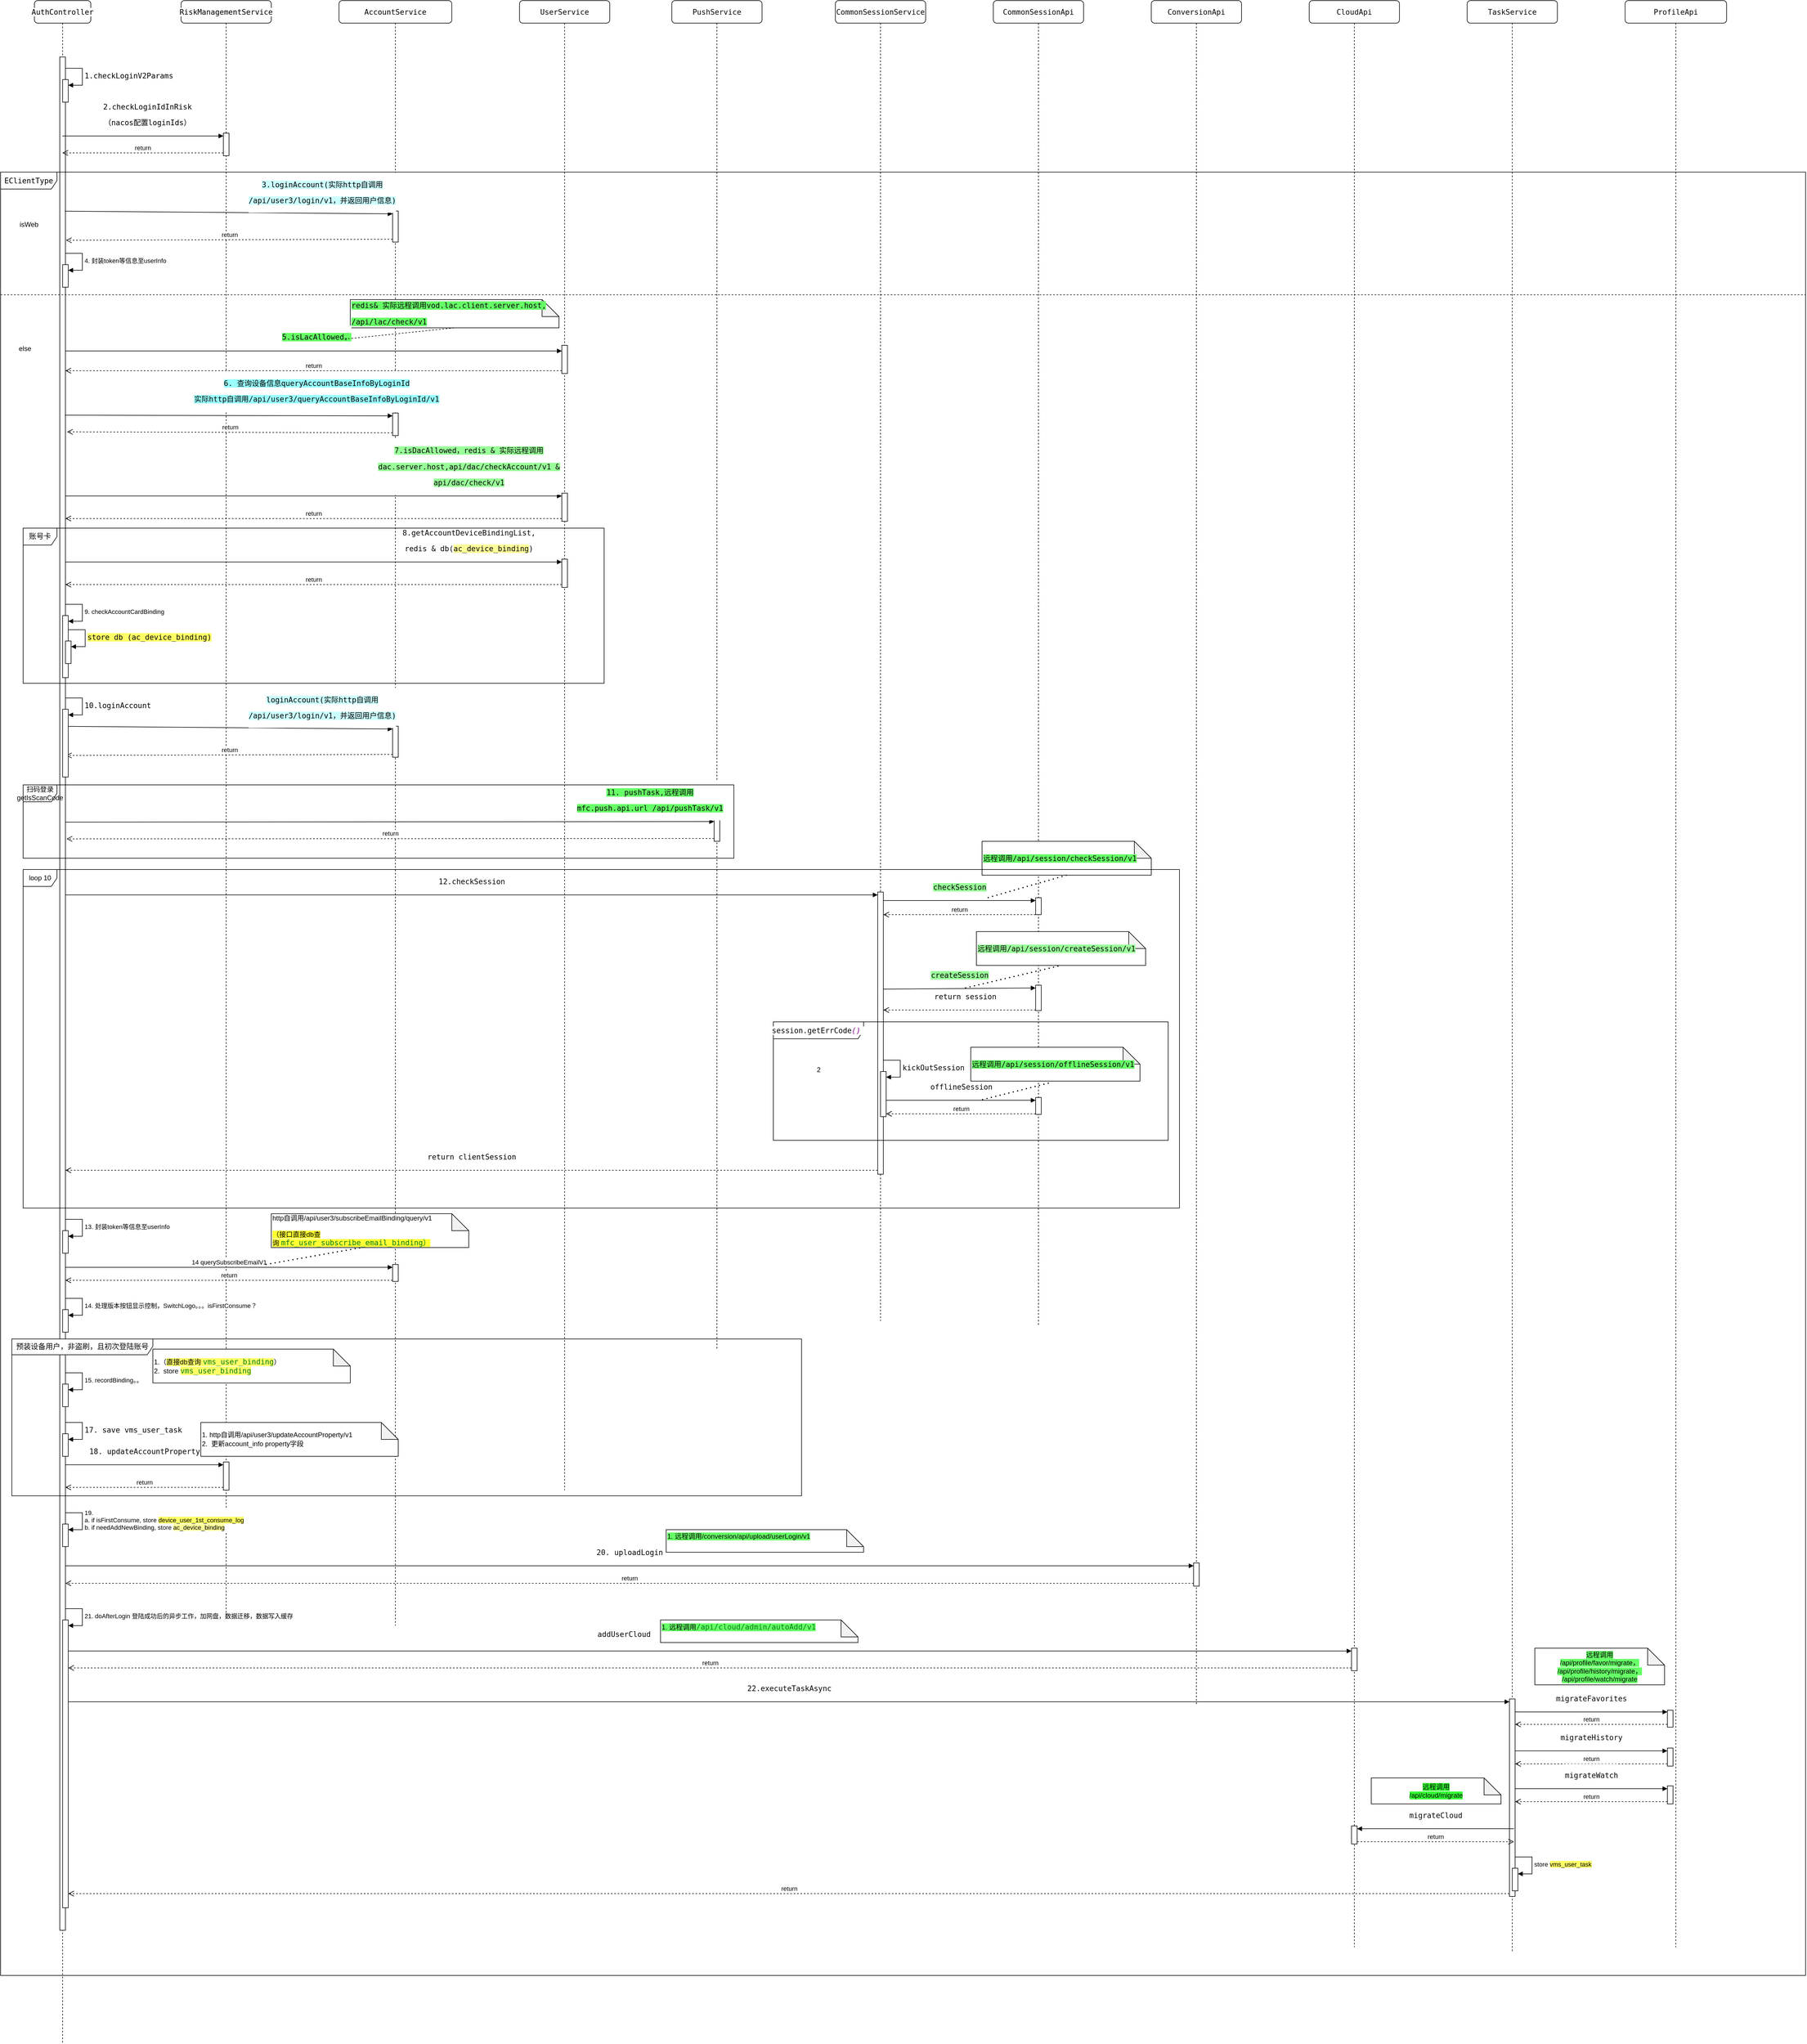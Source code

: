 <mxfile version="23.1.1" type="github" pages="2">
  <diagram name="登录 /api/uc/login/v2" id="13e1069c-82ec-6db2-03f1-153e76fe0fe0">
    <mxGraphModel dx="1434" dy="773" grid="1" gridSize="10" guides="1" tooltips="1" connect="1" arrows="1" fold="1" page="1" pageScale="1" pageWidth="1100" pageHeight="850" background="none" math="0" shadow="0">
      <root>
        <mxCell id="0" />
        <mxCell id="1" parent="0" />
        <mxCell id="7baba1c4bc27f4b0-5" value="&lt;pre style=&quot;background-color: rgb(255, 255, 255); font-family: &amp;quot;JetBrains Mono&amp;quot;, monospace; font-size: 9.8pt;&quot;&gt;RiskManagementService&lt;/pre&gt;" style="shape=umlLifeline;perimeter=lifelinePerimeter;whiteSpace=wrap;html=1;container=1;collapsible=0;recursiveResize=0;outlineConnect=0;rounded=1;shadow=0;comic=0;labelBackgroundColor=none;strokeWidth=1;fontFamily=Verdana;fontSize=12;align=center;" parent="1" vertex="1">
          <mxGeometry x="360" y="80" width="160" height="2860" as="geometry" />
        </mxCell>
        <mxCell id="50NCEUKgjj1wmTMVywzA-21" value="" style="html=1;points=[[0,0,0,0,5],[0,1,0,0,-5],[1,0,0,0,5],[1,1,0,0,-5]];perimeter=orthogonalPerimeter;outlineConnect=0;targetShapes=umlLifeline;portConstraint=eastwest;newEdgeStyle={&quot;curved&quot;:0,&quot;rounded&quot;:0};" parent="7baba1c4bc27f4b0-5" vertex="1">
          <mxGeometry x="75" y="235" width="10" height="40" as="geometry" />
        </mxCell>
        <mxCell id="7baba1c4bc27f4b0-7" value="&lt;pre style=&quot;background-color: rgb(255, 255, 255); font-family: &amp;quot;JetBrains Mono&amp;quot;, monospace; font-size: 9.8pt;&quot;&gt;AccountService&lt;/pre&gt;" style="shape=umlLifeline;perimeter=lifelinePerimeter;whiteSpace=wrap;html=1;container=1;collapsible=0;recursiveResize=0;outlineConnect=0;rounded=1;shadow=0;comic=0;labelBackgroundColor=none;strokeWidth=1;fontFamily=Verdana;fontSize=12;align=center;" parent="1" vertex="1">
          <mxGeometry x="640" y="80" width="200" height="2880" as="geometry" />
        </mxCell>
        <mxCell id="KPomLaZq1dCTuhymzl-I-24" value="" style="html=1;points=[[0,0,0,0,5],[0,1,0,0,-5],[1,0,0,0,5],[1,1,0,0,-5]];perimeter=orthogonalPerimeter;outlineConnect=0;targetShapes=umlLifeline;portConstraint=eastwest;newEdgeStyle={&quot;curved&quot;:0,&quot;rounded&quot;:0};" parent="7baba1c4bc27f4b0-7" vertex="1">
          <mxGeometry x="95" y="1286" width="10" height="55" as="geometry" />
        </mxCell>
        <mxCell id="KPomLaZq1dCTuhymzl-I-25" value="&lt;pre style=&quot;font-family: &amp;quot;JetBrains Mono&amp;quot;, monospace; font-size: 9.8pt;&quot;&gt;&lt;span style=&quot;background-color: rgb(204, 255, 255);&quot;&gt;loginAccount(实际http自调用&lt;/span&gt;&lt;/pre&gt;&lt;pre style=&quot;font-family: &amp;quot;JetBrains Mono&amp;quot;, monospace; font-size: 9.8pt;&quot;&gt;&lt;span style=&quot;background-color: rgb(204, 255, 255);&quot;&gt;/api/user3/login/v1，并返回用户信息)&lt;/span&gt;&lt;/pre&gt;" style="html=1;verticalAlign=bottom;endArrow=block;curved=0;rounded=0;entryX=0;entryY=0;entryDx=0;entryDy=5;exitX=0.9;exitY=0.366;exitDx=0;exitDy=0;exitPerimeter=0;" parent="7baba1c4bc27f4b0-7" target="KPomLaZq1dCTuhymzl-I-24" edge="1">
          <mxGeometry x="0.57" y="-1" relative="1" as="geometry">
            <mxPoint x="-486" y="1286.22" as="sourcePoint" />
            <mxPoint as="offset" />
          </mxGeometry>
        </mxCell>
        <mxCell id="KPomLaZq1dCTuhymzl-I-26" value="return" style="html=1;verticalAlign=bottom;endArrow=open;dashed=1;endSize=8;curved=0;rounded=0;exitX=0;exitY=1;exitDx=0;exitDy=-5;entryX=1.1;entryY=0.443;entryDx=0;entryDy=0;entryPerimeter=0;" parent="7baba1c4bc27f4b0-7" source="KPomLaZq1dCTuhymzl-I-24" edge="1">
          <mxGeometry relative="1" as="geometry">
            <mxPoint x="-484" y="1337.81" as="targetPoint" />
          </mxGeometry>
        </mxCell>
        <mxCell id="7baba1c4bc27f4b0-8" value="&lt;pre style=&quot;background-color: rgb(255, 255, 255); font-family: &amp;quot;JetBrains Mono&amp;quot;, monospace; font-size: 9.8pt;&quot;&gt;AuthController&lt;/pre&gt;" style="shape=umlLifeline;perimeter=lifelinePerimeter;whiteSpace=wrap;html=1;container=1;collapsible=0;recursiveResize=0;outlineConnect=0;rounded=1;shadow=0;comic=0;labelBackgroundColor=none;strokeWidth=1;fontFamily=Verdana;fontSize=12;align=center;" parent="1" vertex="1">
          <mxGeometry x="100" y="80" width="100" height="3620" as="geometry" />
        </mxCell>
        <mxCell id="7baba1c4bc27f4b0-9" value="" style="html=1;points=[];perimeter=orthogonalPerimeter;rounded=0;shadow=0;comic=0;labelBackgroundColor=none;strokeWidth=1;fontFamily=Verdana;fontSize=12;align=center;" parent="7baba1c4bc27f4b0-8" vertex="1">
          <mxGeometry x="45" y="100" width="10" height="3320" as="geometry" />
        </mxCell>
        <mxCell id="50NCEUKgjj1wmTMVywzA-2" value="" style="html=1;points=[[0,0,0,0,5],[0,1,0,0,-5],[1,0,0,0,5],[1,1,0,0,-5]];perimeter=orthogonalPerimeter;outlineConnect=0;targetShapes=umlLifeline;portConstraint=eastwest;newEdgeStyle={&quot;curved&quot;:0,&quot;rounded&quot;:0};" parent="7baba1c4bc27f4b0-8" vertex="1">
          <mxGeometry x="50" y="140" width="10" height="40" as="geometry" />
        </mxCell>
        <mxCell id="50NCEUKgjj1wmTMVywzA-3" value="&lt;pre style=&quot;font-family: &amp;quot;JetBrains Mono&amp;quot;, monospace; font-size: 9.8pt;&quot;&gt;1.checkLoginV2Params&lt;/pre&gt;" style="html=1;align=left;spacingLeft=2;endArrow=block;rounded=0;edgeStyle=orthogonalEdgeStyle;curved=0;rounded=0;" parent="7baba1c4bc27f4b0-8" target="50NCEUKgjj1wmTMVywzA-2" edge="1">
          <mxGeometry relative="1" as="geometry">
            <mxPoint x="55" y="120" as="sourcePoint" />
            <Array as="points">
              <mxPoint x="85" y="150" />
            </Array>
          </mxGeometry>
        </mxCell>
        <mxCell id="50NCEUKgjj1wmTMVywzA-22" value="&lt;pre style=&quot;font-family: &amp;quot;JetBrains Mono&amp;quot;, monospace; font-size: 9.8pt;&quot;&gt;2.checkLoginIdInRisk&lt;/pre&gt;&lt;pre style=&quot;font-family: &amp;quot;JetBrains Mono&amp;quot;, monospace; font-size: 9.8pt;&quot;&gt;（nacos配置loginIds）&lt;/pre&gt;" style="html=1;verticalAlign=bottom;endArrow=block;curved=0;rounded=0;entryX=0;entryY=0;entryDx=0;entryDy=5;" parent="1" target="50NCEUKgjj1wmTMVywzA-21" edge="1">
          <mxGeometry x="0.054" relative="1" as="geometry">
            <mxPoint x="149.5" y="320" as="sourcePoint" />
            <mxPoint as="offset" />
          </mxGeometry>
        </mxCell>
        <mxCell id="50NCEUKgjj1wmTMVywzA-23" value="return" style="html=1;verticalAlign=bottom;endArrow=open;dashed=1;endSize=8;curved=0;rounded=0;exitX=0;exitY=1;exitDx=0;exitDy=-5;" parent="1" source="50NCEUKgjj1wmTMVywzA-21" edge="1">
          <mxGeometry relative="1" as="geometry">
            <mxPoint x="149.5" y="350" as="targetPoint" />
          </mxGeometry>
        </mxCell>
        <mxCell id="50NCEUKgjj1wmTMVywzA-24" value="&lt;pre style=&quot;font-family: &amp;quot;JetBrains Mono&amp;quot;, monospace; font-size: 9.8pt;&quot;&gt;EClientType&lt;/pre&gt;" style="shape=umlFrame;html=1;pointerEvents=0;width=100;height=30;labelBackgroundColor=none;whiteSpace=wrap;" parent="1" vertex="1">
          <mxGeometry x="40" y="384" width="3200" height="3196" as="geometry" />
        </mxCell>
        <mxCell id="50NCEUKgjj1wmTMVywzA-29" value="isWeb" style="text;html=1;align=center;verticalAlign=middle;resizable=0;points=[];autosize=1;strokeColor=none;fillColor=none;" parent="1" vertex="1">
          <mxGeometry x="60" y="462" width="60" height="30" as="geometry" />
        </mxCell>
        <mxCell id="7baba1c4bc27f4b0-3" value="&lt;pre style=&quot;background-color:#ffffff;color:#080808;font-family:&#39;JetBrains Mono&#39;,monospace;font-size:9.8pt;&quot;&gt;UserService&lt;/pre&gt;" style="shape=umlLifeline;perimeter=lifelinePerimeter;whiteSpace=wrap;html=1;container=1;collapsible=0;recursiveResize=0;outlineConnect=0;rounded=1;shadow=0;comic=0;labelBackgroundColor=none;strokeWidth=1;fontFamily=Verdana;fontSize=12;align=center;" parent="1" vertex="1">
          <mxGeometry x="960" y="80" width="160" height="2640" as="geometry" />
        </mxCell>
        <mxCell id="KPomLaZq1dCTuhymzl-I-5" value="" style="html=1;points=[[0,0,0,0,5],[0,1,0,0,-5],[1,0,0,0,5],[1,1,0,0,-5]];perimeter=orthogonalPerimeter;outlineConnect=0;targetShapes=umlLifeline;portConstraint=eastwest;newEdgeStyle={&quot;curved&quot;:0,&quot;rounded&quot;:0};" parent="7baba1c4bc27f4b0-3" vertex="1">
          <mxGeometry x="75" y="611" width="10" height="50" as="geometry" />
        </mxCell>
        <mxCell id="KPomLaZq1dCTuhymzl-I-16" value="" style="html=1;points=[[0,0,0,0,5],[0,1,0,0,-5],[1,0,0,0,5],[1,1,0,0,-5]];perimeter=orthogonalPerimeter;outlineConnect=0;targetShapes=umlLifeline;portConstraint=eastwest;newEdgeStyle={&quot;curved&quot;:0,&quot;rounded&quot;:0};" parent="7baba1c4bc27f4b0-3" vertex="1">
          <mxGeometry x="75" y="990" width="10" height="50" as="geometry" />
        </mxCell>
        <mxCell id="KPomLaZq1dCTuhymzl-I-17" value="&lt;pre style=&quot;color: rgb(8, 8, 8); font-family: &amp;quot;JetBrains Mono&amp;quot;, monospace; font-size: 9.8pt;&quot;&gt;8.getAccountDeviceBindingList,&lt;/pre&gt;&lt;pre style=&quot;color: rgb(8, 8, 8); font-family: &amp;quot;JetBrains Mono&amp;quot;, monospace; font-size: 9.8pt;&quot;&gt;redis &amp;amp; db(&lt;span style=&quot;background-color: rgb(255, 255, 153);&quot;&gt;ac_device_binding&lt;/span&gt;)&lt;/pre&gt;" style="html=1;verticalAlign=bottom;endArrow=block;curved=0;rounded=0;labelBackgroundColor=#FFFFFF;entryX=0;entryY=0;entryDx=0;entryDy=5;entryPerimeter=0;" parent="7baba1c4bc27f4b0-3" target="KPomLaZq1dCTuhymzl-I-16" edge="1">
          <mxGeometry x="0.625" relative="1" as="geometry">
            <mxPoint x="-805" y="995" as="sourcePoint" />
            <mxPoint as="offset" />
            <mxPoint x="70" y="995" as="targetPoint" />
            <Array as="points">
              <mxPoint x="-360" y="995" />
            </Array>
          </mxGeometry>
        </mxCell>
        <mxCell id="KPomLaZq1dCTuhymzl-I-18" value="return" style="html=1;verticalAlign=bottom;endArrow=open;dashed=1;endSize=8;curved=0;rounded=0;exitX=0;exitY=1;exitDx=0;exitDy=-5;" parent="7baba1c4bc27f4b0-3" source="KPomLaZq1dCTuhymzl-I-16" edge="1">
          <mxGeometry relative="1" as="geometry">
            <mxPoint x="-805" y="1035" as="targetPoint" />
          </mxGeometry>
        </mxCell>
        <mxCell id="KPomLaZq1dCTuhymzl-I-57" value="&lt;pre style=&quot;border-color: var(--border-color); color: rgb(8, 8, 8); font-family: &amp;quot;JetBrains Mono&amp;quot;, monospace; font-size: 9.8pt;&quot;&gt;&lt;span style=&quot;background-color: rgb(102, 255, 102);&quot;&gt;redis&amp;amp; 实际远程调用vod.lac.client.server.host,&lt;/span&gt;&lt;/pre&gt;&lt;pre style=&quot;border-color: var(--border-color); color: rgb(8, 8, 8); font-family: &amp;quot;JetBrains Mono&amp;quot;, monospace; font-size: 9.8pt;&quot;&gt;&lt;span style=&quot;background-color: rgb(102, 255, 102);&quot;&gt;/api/lac/check/v1&lt;/span&gt;&lt;/pre&gt;" style="shape=note;whiteSpace=wrap;html=1;backgroundOutline=1;darkOpacity=0.05;align=left;" parent="7baba1c4bc27f4b0-3" vertex="1">
          <mxGeometry x="-300" y="530" width="370" height="50" as="geometry" />
        </mxCell>
        <mxCell id="50NCEUKgjj1wmTMVywzA-30" value="" style="html=1;points=[[0,0,0,0,5],[0,1,0,0,-5],[1,0,0,0,5],[1,1,0,0,-5]];perimeter=orthogonalPerimeter;outlineConnect=0;targetShapes=umlLifeline;portConstraint=eastwest;newEdgeStyle={&quot;curved&quot;:0,&quot;rounded&quot;:0};" parent="1" vertex="1">
          <mxGeometry x="735" y="453" width="10" height="55" as="geometry" />
        </mxCell>
        <mxCell id="50NCEUKgjj1wmTMVywzA-31" value="&lt;pre style=&quot;font-family: &amp;quot;JetBrains Mono&amp;quot;, monospace; font-size: 9.8pt;&quot;&gt;&lt;span style=&quot;background-color: rgb(204, 255, 255);&quot;&gt;3.loginAccount(实际http自调用&lt;/span&gt;&lt;/pre&gt;&lt;pre style=&quot;font-family: &amp;quot;JetBrains Mono&amp;quot;, monospace; font-size: 9.8pt;&quot;&gt;&lt;span style=&quot;background-color: rgb(204, 255, 255);&quot;&gt;/api/user3/login/v1，并返回用户信息)&lt;/span&gt;&lt;/pre&gt;" style="html=1;verticalAlign=bottom;endArrow=block;curved=0;rounded=0;entryX=0;entryY=0;entryDx=0;entryDy=5;exitX=0.9;exitY=0.366;exitDx=0;exitDy=0;exitPerimeter=0;" parent="1" target="50NCEUKgjj1wmTMVywzA-30" edge="1">
          <mxGeometry x="0.57" y="-1" relative="1" as="geometry">
            <mxPoint x="154" y="453.22" as="sourcePoint" />
            <mxPoint as="offset" />
          </mxGeometry>
        </mxCell>
        <mxCell id="50NCEUKgjj1wmTMVywzA-32" value="return" style="html=1;verticalAlign=bottom;endArrow=open;dashed=1;endSize=8;curved=0;rounded=0;exitX=0;exitY=1;exitDx=0;exitDy=-5;entryX=1.1;entryY=0.443;entryDx=0;entryDy=0;entryPerimeter=0;" parent="1" source="50NCEUKgjj1wmTMVywzA-30" edge="1">
          <mxGeometry relative="1" as="geometry">
            <mxPoint x="156" y="504.81" as="targetPoint" />
          </mxGeometry>
        </mxCell>
        <mxCell id="50NCEUKgjj1wmTMVywzA-36" value="" style="endArrow=none;dashed=1;html=1;rounded=0;exitX=0;exitY=0.068;exitDx=0;exitDy=0;exitPerimeter=0;strokeColor=default;startArrow=none;startFill=0;endFill=0;entryX=1;entryY=0.068;entryDx=0;entryDy=0;entryPerimeter=0;" parent="1" source="50NCEUKgjj1wmTMVywzA-24" target="50NCEUKgjj1wmTMVywzA-24" edge="1">
          <mxGeometry width="160" relative="1" as="geometry">
            <mxPoint x="36.76" y="596.15" as="sourcePoint" />
            <mxPoint x="1247" y="596.15" as="targetPoint" />
          </mxGeometry>
        </mxCell>
        <mxCell id="50NCEUKgjj1wmTMVywzA-37" value="" style="html=1;points=[[0,0,0,0,5],[0,1,0,0,-5],[1,0,0,0,5],[1,1,0,0,-5]];perimeter=orthogonalPerimeter;outlineConnect=0;targetShapes=umlLifeline;portConstraint=eastwest;newEdgeStyle={&quot;curved&quot;:0,&quot;rounded&quot;:0};" parent="1" vertex="1">
          <mxGeometry x="150" y="548" width="10" height="40" as="geometry" />
        </mxCell>
        <mxCell id="50NCEUKgjj1wmTMVywzA-38" value="4. 封装token等信息至userInfo" style="html=1;align=left;spacingLeft=2;endArrow=block;rounded=0;edgeStyle=orthogonalEdgeStyle;curved=0;rounded=0;" parent="1" target="50NCEUKgjj1wmTMVywzA-37" edge="1">
          <mxGeometry relative="1" as="geometry">
            <mxPoint x="155" y="528" as="sourcePoint" />
            <Array as="points">
              <mxPoint x="185" y="558" />
            </Array>
            <mxPoint as="offset" />
          </mxGeometry>
        </mxCell>
        <mxCell id="50NCEUKgjj1wmTMVywzA-39" value="else" style="text;html=1;align=center;verticalAlign=middle;resizable=0;points=[];autosize=1;strokeColor=none;fillColor=none;" parent="1" vertex="1">
          <mxGeometry x="58" y="682" width="50" height="30" as="geometry" />
        </mxCell>
        <mxCell id="7baba1c4bc27f4b0-6" value="&lt;pre style=&quot;background-color:#ffffff;color:#080808;font-family:&#39;JetBrains Mono&#39;,monospace;font-size:9.8pt;&quot;&gt;PushService&lt;/pre&gt;" style="shape=umlLifeline;perimeter=lifelinePerimeter;whiteSpace=wrap;html=1;container=1;collapsible=0;recursiveResize=0;outlineConnect=0;rounded=1;shadow=0;comic=0;labelBackgroundColor=none;strokeWidth=1;fontFamily=Verdana;fontSize=12;align=center;" parent="1" vertex="1">
          <mxGeometry x="1230" y="80" width="160" height="2390" as="geometry" />
        </mxCell>
        <mxCell id="KPomLaZq1dCTuhymzl-I-29" value="" style="html=1;points=[[0,0,0,0,5],[0,1,0,0,-5],[1,0,0,0,5],[1,1,0,0,-5]];perimeter=orthogonalPerimeter;outlineConnect=0;targetShapes=umlLifeline;portConstraint=eastwest;newEdgeStyle={&quot;curved&quot;:0,&quot;rounded&quot;:0};" parent="7baba1c4bc27f4b0-6" vertex="1">
          <mxGeometry x="75" y="1450" width="10" height="40" as="geometry" />
        </mxCell>
        <mxCell id="KPomLaZq1dCTuhymzl-I-6" value="&lt;pre style=&quot;color: rgb(8, 8, 8); font-family: &amp;quot;JetBrains Mono&amp;quot;, monospace; font-size: 9.8pt;&quot;&gt;&lt;span style=&quot;background-color: rgb(102, 255, 102);&quot;&gt;5.isLacAllowed，&lt;/span&gt;&lt;/pre&gt;" style="html=1;verticalAlign=bottom;endArrow=block;curved=0;rounded=0;entryX=0;entryY=0;entryDx=0;entryDy=5;labelBackgroundColor=#FFFFFF;" parent="1" edge="1">
          <mxGeometry x="0.011" y="1" relative="1" as="geometry">
            <mxPoint x="155" y="701" as="sourcePoint" />
            <mxPoint x="1035" y="701" as="targetPoint" />
            <Array as="points">
              <mxPoint x="600" y="701" />
            </Array>
            <mxPoint as="offset" />
          </mxGeometry>
        </mxCell>
        <mxCell id="KPomLaZq1dCTuhymzl-I-7" value="return" style="html=1;verticalAlign=bottom;endArrow=open;dashed=1;endSize=8;curved=0;rounded=0;exitX=0;exitY=1;exitDx=0;exitDy=-5;" parent="1" source="KPomLaZq1dCTuhymzl-I-5" edge="1">
          <mxGeometry relative="1" as="geometry">
            <mxPoint x="155" y="736" as="targetPoint" />
          </mxGeometry>
        </mxCell>
        <mxCell id="KPomLaZq1dCTuhymzl-I-10" value="" style="html=1;points=[[0,0,0,0,5],[0,1,0,0,-5],[1,0,0,0,5],[1,1,0,0,-5]];perimeter=orthogonalPerimeter;outlineConnect=0;targetShapes=umlLifeline;portConstraint=eastwest;newEdgeStyle={&quot;curved&quot;:0,&quot;rounded&quot;:0};" parent="1" vertex="1">
          <mxGeometry x="735" y="811" width="10" height="40" as="geometry" />
        </mxCell>
        <mxCell id="KPomLaZq1dCTuhymzl-I-11" value="&lt;pre style=&quot;color: rgb(8, 8, 8); font-family: &amp;quot;JetBrains Mono&amp;quot;, monospace; font-size: 9.8pt;&quot;&gt;&lt;span style=&quot;background-color: rgb(153, 255, 255);&quot;&gt;6. 查询设备信息queryAccountBaseInfoByLoginId&lt;/span&gt;&lt;/pre&gt;&lt;pre style=&quot;color: rgb(8, 8, 8); font-family: &amp;quot;JetBrains Mono&amp;quot;, monospace; font-size: 9.8pt;&quot;&gt;&lt;span style=&quot;background-color: rgb(153, 255, 255);&quot;&gt;实际http自调用/api/user3/queryAccountBaseInfoByLoginId/v1&lt;/span&gt;&lt;/pre&gt;" style="html=1;verticalAlign=bottom;endArrow=block;curved=0;rounded=0;entryX=0;entryY=0;entryDx=0;entryDy=5;exitX=0.9;exitY=0.694;exitDx=0;exitDy=0;exitPerimeter=0;" parent="1" target="KPomLaZq1dCTuhymzl-I-10" edge="1">
          <mxGeometry x="0.535" y="6" relative="1" as="geometry">
            <mxPoint x="154" y="814.78" as="sourcePoint" />
            <mxPoint as="offset" />
          </mxGeometry>
        </mxCell>
        <mxCell id="KPomLaZq1dCTuhymzl-I-12" value="return" style="html=1;verticalAlign=bottom;endArrow=open;dashed=1;endSize=8;curved=0;rounded=0;exitX=0;exitY=1;exitDx=0;exitDy=-5;entryX=1.3;entryY=0.728;entryDx=0;entryDy=0;entryPerimeter=0;" parent="1" source="KPomLaZq1dCTuhymzl-I-10" edge="1">
          <mxGeometry relative="1" as="geometry">
            <mxPoint x="158" y="844.36" as="targetPoint" />
          </mxGeometry>
        </mxCell>
        <mxCell id="KPomLaZq1dCTuhymzl-I-13" value="" style="html=1;points=[[0,0,0,0,5],[0,1,0,0,-5],[1,0,0,0,5],[1,1,0,0,-5]];perimeter=orthogonalPerimeter;outlineConnect=0;targetShapes=umlLifeline;portConstraint=eastwest;newEdgeStyle={&quot;curved&quot;:0,&quot;rounded&quot;:0};" parent="1" vertex="1">
          <mxGeometry x="1035" y="953" width="10" height="50" as="geometry" />
        </mxCell>
        <mxCell id="KPomLaZq1dCTuhymzl-I-14" value="&lt;pre style=&quot;color: rgb(8, 8, 8); font-family: &amp;quot;JetBrains Mono&amp;quot;, monospace; font-size: 9.8pt;&quot;&gt;&lt;span style=&quot;background-color: rgb(153, 255, 153);&quot;&gt;7.isDacAllowed，redis &amp;amp; 实际远程调用&lt;br&gt;&lt;/span&gt;&lt;/pre&gt;&lt;pre style=&quot;color: rgb(8, 8, 8); font-family: &amp;quot;JetBrains Mono&amp;quot;, monospace; font-size: 9.8pt;&quot;&gt;&lt;span style=&quot;background-color: rgb(153, 255, 153);&quot;&gt;dac.server.host,api/dac/checkAccount/v1 &amp;amp;&lt;/span&gt;&lt;/pre&gt;&lt;pre style=&quot;color: rgb(8, 8, 8); font-family: &amp;quot;JetBrains Mono&amp;quot;, monospace; font-size: 9.8pt;&quot;&gt;&lt;pre style=&quot;font-family: &amp;quot;JetBrains Mono&amp;quot;, monospace; font-size: 9.8pt;&quot;&gt;&lt;span style=&quot;background-color: rgb(153, 255, 153);&quot;&gt;api/dac/check/v1&lt;/span&gt;&lt;/pre&gt;&lt;/pre&gt;" style="html=1;verticalAlign=bottom;endArrow=block;curved=0;rounded=0;labelBackgroundColor=#FFFFFF;entryX=0;entryY=0;entryDx=0;entryDy=5;entryPerimeter=0;" parent="1" source="7baba1c4bc27f4b0-9" target="KPomLaZq1dCTuhymzl-I-13" edge="1">
          <mxGeometry x="0.625" relative="1" as="geometry">
            <mxPoint x="170" y="960" as="sourcePoint" />
            <mxPoint as="offset" />
            <mxPoint x="1030" y="958" as="targetPoint" />
          </mxGeometry>
        </mxCell>
        <mxCell id="KPomLaZq1dCTuhymzl-I-15" value="return" style="html=1;verticalAlign=bottom;endArrow=open;dashed=1;endSize=8;curved=0;rounded=0;exitX=0;exitY=1;exitDx=0;exitDy=-5;" parent="1" source="KPomLaZq1dCTuhymzl-I-13" edge="1">
          <mxGeometry relative="1" as="geometry">
            <mxPoint x="155" y="998" as="targetPoint" />
          </mxGeometry>
        </mxCell>
        <mxCell id="KPomLaZq1dCTuhymzl-I-19" value="" style="html=1;points=[[0,0,0,0,5],[0,1,0,0,-5],[1,0,0,0,5],[1,1,0,0,-5]];perimeter=orthogonalPerimeter;outlineConnect=0;targetShapes=umlLifeline;portConstraint=eastwest;newEdgeStyle={&quot;curved&quot;:0,&quot;rounded&quot;:0};" parent="1" vertex="1">
          <mxGeometry x="150" y="1170" width="10" height="110" as="geometry" />
        </mxCell>
        <mxCell id="KPomLaZq1dCTuhymzl-I-20" value="9.&amp;nbsp;checkAccountCardBinding" style="html=1;align=left;spacingLeft=2;endArrow=block;rounded=0;edgeStyle=orthogonalEdgeStyle;curved=0;rounded=0;" parent="1" target="KPomLaZq1dCTuhymzl-I-19" edge="1">
          <mxGeometry relative="1" as="geometry">
            <mxPoint x="155" y="1150" as="sourcePoint" />
            <Array as="points">
              <mxPoint x="185" y="1180" />
            </Array>
          </mxGeometry>
        </mxCell>
        <mxCell id="KPomLaZq1dCTuhymzl-I-21" value="" style="html=1;points=[[0,0,0,0,5],[0,1,0,0,-5],[1,0,0,0,5],[1,1,0,0,-5]];perimeter=orthogonalPerimeter;outlineConnect=0;targetShapes=umlLifeline;portConstraint=eastwest;newEdgeStyle={&quot;curved&quot;:0,&quot;rounded&quot;:0};" parent="1" vertex="1">
          <mxGeometry x="155" y="1215" width="10" height="40" as="geometry" />
        </mxCell>
        <mxCell id="KPomLaZq1dCTuhymzl-I-22" value="&lt;pre style=&quot;color: rgb(8, 8, 8); font-family: &amp;quot;JetBrains Mono&amp;quot;, monospace; font-size: 9.8pt;&quot;&gt;&lt;span style=&quot;background-color: rgb(255, 255, 102);&quot;&gt;store db (ac_device_binding)&lt;/span&gt;&lt;/pre&gt;" style="html=1;align=left;spacingLeft=2;endArrow=block;rounded=0;edgeStyle=orthogonalEdgeStyle;curved=0;rounded=0;" parent="1" target="KPomLaZq1dCTuhymzl-I-21" edge="1">
          <mxGeometry relative="1" as="geometry">
            <mxPoint x="160" y="1195" as="sourcePoint" />
            <Array as="points">
              <mxPoint x="190" y="1225" />
            </Array>
          </mxGeometry>
        </mxCell>
        <mxCell id="KPomLaZq1dCTuhymzl-I-23" value="&lt;pre style=&quot;background-color:#ffffff;color:#080808;font-family:&#39;Courier New&#39;,monospace;font-size:9.8pt;&quot;&gt;账号卡&lt;/pre&gt;" style="shape=umlFrame;whiteSpace=wrap;html=1;pointerEvents=0;" parent="1" vertex="1">
          <mxGeometry x="80" y="1015" width="1030" height="275" as="geometry" />
        </mxCell>
        <mxCell id="KPomLaZq1dCTuhymzl-I-27" value="" style="html=1;points=[[0,0,0,0,5],[0,1,0,0,-5],[1,0,0,0,5],[1,1,0,0,-5]];perimeter=orthogonalPerimeter;outlineConnect=0;targetShapes=umlLifeline;portConstraint=eastwest;newEdgeStyle={&quot;curved&quot;:0,&quot;rounded&quot;:0};" parent="1" vertex="1">
          <mxGeometry x="150" y="1336" width="10" height="120" as="geometry" />
        </mxCell>
        <mxCell id="KPomLaZq1dCTuhymzl-I-28" value="&lt;pre style=&quot;border-color: var(--border-color); text-align: center; font-family: &amp;quot;JetBrains Mono&amp;quot;, monospace; font-size: 9.8pt;&quot;&gt;10.loginAccount&lt;/pre&gt;" style="html=1;align=left;spacingLeft=2;endArrow=block;rounded=0;edgeStyle=orthogonalEdgeStyle;curved=0;rounded=0;" parent="1" target="KPomLaZq1dCTuhymzl-I-27" edge="1">
          <mxGeometry relative="1" as="geometry">
            <mxPoint x="155" y="1316" as="sourcePoint" />
            <Array as="points">
              <mxPoint x="185" y="1346" />
            </Array>
          </mxGeometry>
        </mxCell>
        <mxCell id="KPomLaZq1dCTuhymzl-I-30" value="&lt;pre style=&quot;color: rgb(8, 8, 8); font-family: &amp;quot;JetBrains Mono&amp;quot;, monospace; font-size: 9.8pt;&quot;&gt;&lt;pre style=&quot;font-family: &amp;quot;JetBrains Mono&amp;quot;, monospace; font-size: 9.8pt;&quot;&gt;&lt;span style=&quot;background-color: rgb(102, 255, 102);&quot;&gt;&lt;span style=&quot;font-size: 9.8pt;&quot;&gt;11. pushTask,远程调用&lt;/span&gt;&lt;br&gt;&lt;/span&gt;&lt;/pre&gt;&lt;pre style=&quot;font-family: &amp;quot;JetBrains Mono&amp;quot;, monospace; font-size: 9.8pt;&quot;&gt;&lt;span style=&quot;background-color: rgb(102, 255, 102);&quot;&gt;mfc.push.api.url /api/pushTask/v1&lt;/span&gt;&lt;/pre&gt;&lt;/pre&gt;" style="html=1;verticalAlign=bottom;endArrow=block;curved=0;rounded=0;entryX=0;entryY=0;entryDx=0;entryDy=5;" parent="1" target="KPomLaZq1dCTuhymzl-I-29" edge="1">
          <mxGeometry x="0.802" relative="1" as="geometry">
            <mxPoint x="155" y="1536" as="sourcePoint" />
            <mxPoint as="offset" />
          </mxGeometry>
        </mxCell>
        <mxCell id="KPomLaZq1dCTuhymzl-I-31" value="return" style="html=1;verticalAlign=bottom;endArrow=open;dashed=1;endSize=8;curved=0;rounded=0;exitX=0;exitY=1;exitDx=0;exitDy=-5;entryX=1.2;entryY=0.791;entryDx=0;entryDy=0;entryPerimeter=0;" parent="1" source="KPomLaZq1dCTuhymzl-I-29" edge="1">
          <mxGeometry relative="1" as="geometry">
            <mxPoint x="157" y="1565.7" as="targetPoint" />
          </mxGeometry>
        </mxCell>
        <mxCell id="KPomLaZq1dCTuhymzl-I-32" value="扫码登录getIsScanCode" style="shape=umlFrame;whiteSpace=wrap;html=1;pointerEvents=0;" parent="1" vertex="1">
          <mxGeometry x="80" y="1470" width="1260" height="130" as="geometry" />
        </mxCell>
        <mxCell id="KPomLaZq1dCTuhymzl-I-35" value="&lt;pre style=&quot;background-color:#ffffff;color:#080808;font-family:&#39;JetBrains Mono&#39;,monospace;font-size:9.8pt;&quot;&gt;&lt;pre style=&quot;font-family: &amp;quot;JetBrains Mono&amp;quot;, monospace; font-size: 9.8pt;&quot;&gt;CommonSessionService&lt;/pre&gt;&lt;/pre&gt;" style="shape=umlLifeline;perimeter=lifelinePerimeter;whiteSpace=wrap;html=1;container=1;collapsible=0;recursiveResize=0;outlineConnect=0;rounded=1;shadow=0;comic=0;labelBackgroundColor=none;strokeWidth=1;fontFamily=Verdana;fontSize=12;align=center;" parent="1" vertex="1">
          <mxGeometry x="1520" y="80" width="160" height="2340" as="geometry" />
        </mxCell>
        <mxCell id="KPomLaZq1dCTuhymzl-I-37" value="" style="html=1;points=[[0,0,0,0,5],[0,1,0,0,-5],[1,0,0,0,5],[1,1,0,0,-5]];perimeter=orthogonalPerimeter;outlineConnect=0;targetShapes=umlLifeline;portConstraint=eastwest;newEdgeStyle={&quot;curved&quot;:0,&quot;rounded&quot;:0};" parent="KPomLaZq1dCTuhymzl-I-35" vertex="1">
          <mxGeometry x="75" y="1580" width="10" height="500" as="geometry" />
        </mxCell>
        <mxCell id="KPomLaZq1dCTuhymzl-I-38" value="&lt;pre style=&quot;color: rgb(8, 8, 8); font-family: &amp;quot;JetBrains Mono&amp;quot;, monospace; font-size: 9.8pt;&quot;&gt;12.checkSession&lt;/pre&gt;" style="html=1;verticalAlign=bottom;endArrow=block;curved=0;rounded=0;entryX=0;entryY=0;entryDx=0;entryDy=5;" parent="1" source="7baba1c4bc27f4b0-9" target="KPomLaZq1dCTuhymzl-I-37" edge="1">
          <mxGeometry relative="1" as="geometry">
            <mxPoint x="1525" y="1665" as="sourcePoint" />
          </mxGeometry>
        </mxCell>
        <mxCell id="KPomLaZq1dCTuhymzl-I-39" value="&lt;pre style=&quot;color: rgb(8, 8, 8); font-family: &amp;quot;JetBrains Mono&amp;quot;, monospace; font-size: 9.8pt;&quot;&gt;return &lt;span style=&quot;color:#000000;&quot;&gt;clientSession&lt;/span&gt;&lt;/pre&gt;" style="html=1;verticalAlign=bottom;endArrow=open;dashed=1;endSize=8;curved=0;rounded=0;exitX=0;exitY=1;exitDx=0;exitDy=-5;" parent="1" edge="1">
          <mxGeometry relative="1" as="geometry">
            <mxPoint x="155" y="2153.0" as="targetPoint" />
            <mxPoint x="1595" y="2153.0" as="sourcePoint" />
          </mxGeometry>
        </mxCell>
        <mxCell id="KPomLaZq1dCTuhymzl-I-40" value="&lt;pre style=&quot;background-color:#ffffff;color:#080808;font-family:&#39;JetBrains Mono&#39;,monospace;font-size:9.8pt;&quot;&gt;&lt;pre style=&quot;font-family: &amp;quot;JetBrains Mono&amp;quot;, monospace; font-size: 9.8pt;&quot;&gt;CommonSessionApi&lt;/pre&gt;&lt;/pre&gt;" style="shape=umlLifeline;perimeter=lifelinePerimeter;whiteSpace=wrap;html=1;container=1;collapsible=0;recursiveResize=0;outlineConnect=0;rounded=1;shadow=0;comic=0;labelBackgroundColor=none;strokeWidth=1;fontFamily=Verdana;fontSize=12;align=center;" parent="1" vertex="1">
          <mxGeometry x="1800" y="80" width="160" height="2348" as="geometry" />
        </mxCell>
        <mxCell id="KPomLaZq1dCTuhymzl-I-42" value="" style="html=1;points=[[0,0,0,0,5],[0,1,0,0,-5],[1,0,0,0,5],[1,1,0,0,-5]];perimeter=orthogonalPerimeter;outlineConnect=0;targetShapes=umlLifeline;portConstraint=eastwest;newEdgeStyle={&quot;curved&quot;:0,&quot;rounded&quot;:0};" parent="KPomLaZq1dCTuhymzl-I-40" vertex="1">
          <mxGeometry x="75" y="1590" width="10" height="30" as="geometry" />
        </mxCell>
        <mxCell id="KPomLaZq1dCTuhymzl-I-45" value="" style="html=1;points=[[0,0,0,0,5],[0,1,0,0,-5],[1,0,0,0,5],[1,1,0,0,-5]];perimeter=orthogonalPerimeter;outlineConnect=0;targetShapes=umlLifeline;portConstraint=eastwest;newEdgeStyle={&quot;curved&quot;:0,&quot;rounded&quot;:0};" parent="KPomLaZq1dCTuhymzl-I-40" vertex="1">
          <mxGeometry x="75" y="1745" width="10" height="45" as="geometry" />
        </mxCell>
        <mxCell id="KPomLaZq1dCTuhymzl-I-44" value="return" style="html=1;verticalAlign=bottom;endArrow=open;dashed=1;endSize=8;curved=0;rounded=0;" parent="1" edge="1">
          <mxGeometry relative="1" as="geometry">
            <mxPoint x="1605" y="1700" as="targetPoint" />
            <mxPoint x="1875" y="1700" as="sourcePoint" />
          </mxGeometry>
        </mxCell>
        <mxCell id="KPomLaZq1dCTuhymzl-I-43" value="&lt;pre style=&quot;color: rgb(8, 8, 8); font-family: &amp;quot;JetBrains Mono&amp;quot;, monospace; font-size: 9.8pt;&quot;&gt;&lt;span style=&quot;background-color: rgb(153, 255, 153);&quot;&gt;checkSession&lt;/span&gt;&lt;/pre&gt;" style="html=1;verticalAlign=bottom;endArrow=block;curved=0;rounded=0;entryX=0;entryY=0;entryDx=0;entryDy=5;" parent="1" source="KPomLaZq1dCTuhymzl-I-37" target="KPomLaZq1dCTuhymzl-I-42" edge="1">
          <mxGeometry relative="1" as="geometry">
            <mxPoint x="1610" y="1697" as="sourcePoint" />
          </mxGeometry>
        </mxCell>
        <mxCell id="KPomLaZq1dCTuhymzl-I-47" value="&lt;pre style=&quot;color: rgb(8, 8, 8); font-family: &amp;quot;JetBrains Mono&amp;quot;, monospace; font-size: 9.8pt;&quot;&gt;return session&lt;/pre&gt;" style="html=1;verticalAlign=bottom;endArrow=open;dashed=1;endSize=8;curved=0;rounded=0;" parent="1" edge="1">
          <mxGeometry x="-0.074" relative="1" as="geometry">
            <mxPoint x="1605" y="1869" as="targetPoint" />
            <mxPoint x="1875" y="1869" as="sourcePoint" />
            <Array as="points">
              <mxPoint x="1750" y="1869" />
            </Array>
            <mxPoint as="offset" />
          </mxGeometry>
        </mxCell>
        <mxCell id="KPomLaZq1dCTuhymzl-I-46" value="&lt;pre style=&quot;color: rgb(8, 8, 8); font-family: &amp;quot;JetBrains Mono&amp;quot;, monospace; font-size: 9.8pt;&quot;&gt;&lt;span style=&quot;background-color: rgb(153, 255, 153);&quot;&gt;createSession&lt;/span&gt;&lt;/pre&gt;" style="html=1;verticalAlign=bottom;endArrow=block;curved=0;rounded=0;entryX=0;entryY=0;entryDx=0;entryDy=5;" parent="1" target="KPomLaZq1dCTuhymzl-I-45" edge="1">
          <mxGeometry relative="1" as="geometry">
            <mxPoint x="1605" y="1832" as="sourcePoint" />
            <mxPoint as="offset" />
          </mxGeometry>
        </mxCell>
        <mxCell id="KPomLaZq1dCTuhymzl-I-59" value="" style="endArrow=none;dashed=1;html=1;rounded=0;entryX=0.5;entryY=1;entryDx=0;entryDy=0;entryPerimeter=0;" parent="1" target="KPomLaZq1dCTuhymzl-I-57" edge="1">
          <mxGeometry width="50" height="50" relative="1" as="geometry">
            <mxPoint x="650" y="680" as="sourcePoint" />
            <mxPoint x="650" y="650" as="targetPoint" />
          </mxGeometry>
        </mxCell>
        <mxCell id="KPomLaZq1dCTuhymzl-I-60" value="&lt;pre style=&quot;background-color:#ffffff;color:#080808;font-family:&#39;JetBrains Mono&#39;,monospace;font-size:9.8pt;&quot;&gt;session.getErrCode&lt;span style=&quot;color:#871094;font-style:italic;&quot;&gt;() &lt;/span&gt;&lt;/pre&gt;" style="shape=umlFrame;whiteSpace=wrap;html=1;pointerEvents=0;width=160;height=30;" parent="1" vertex="1">
          <mxGeometry x="1410" y="1890" width="700" height="210" as="geometry" />
        </mxCell>
        <mxCell id="KPomLaZq1dCTuhymzl-I-61" value="2" style="text;html=1;align=center;verticalAlign=middle;resizable=0;points=[];autosize=1;strokeColor=none;fillColor=none;" parent="1" vertex="1">
          <mxGeometry x="1475" y="1960" width="30" height="30" as="geometry" />
        </mxCell>
        <mxCell id="KPomLaZq1dCTuhymzl-I-64" value="" style="html=1;points=[[0,0,0,0,5],[0,1,0,0,-5],[1,0,0,0,5],[1,1,0,0,-5]];perimeter=orthogonalPerimeter;outlineConnect=0;targetShapes=umlLifeline;portConstraint=eastwest;newEdgeStyle={&quot;curved&quot;:0,&quot;rounded&quot;:0};" parent="1" vertex="1">
          <mxGeometry x="1600" y="1978" width="10" height="80" as="geometry" />
        </mxCell>
        <mxCell id="KPomLaZq1dCTuhymzl-I-65" value="&lt;pre style=&quot;color: rgb(8, 8, 8); font-family: &amp;quot;JetBrains Mono&amp;quot;, monospace; font-size: 9.8pt;&quot;&gt;kickOutSession&lt;/pre&gt;" style="html=1;align=left;spacingLeft=2;endArrow=block;rounded=0;edgeStyle=orthogonalEdgeStyle;curved=0;rounded=0;" parent="1" target="KPomLaZq1dCTuhymzl-I-64" edge="1">
          <mxGeometry relative="1" as="geometry">
            <mxPoint x="1605" y="1958" as="sourcePoint" />
            <Array as="points">
              <mxPoint x="1635" y="1988" />
            </Array>
          </mxGeometry>
        </mxCell>
        <mxCell id="KPomLaZq1dCTuhymzl-I-66" value="" style="html=1;points=[[0,0,0,0,5],[0,1,0,0,-5],[1,0,0,0,5],[1,1,0,0,-5]];perimeter=orthogonalPerimeter;outlineConnect=0;targetShapes=umlLifeline;portConstraint=eastwest;newEdgeStyle={&quot;curved&quot;:0,&quot;rounded&quot;:0};" parent="1" vertex="1">
          <mxGeometry x="1875" y="2024" width="10" height="30" as="geometry" />
        </mxCell>
        <mxCell id="KPomLaZq1dCTuhymzl-I-67" value="&lt;pre style=&quot;color: rgb(8, 8, 8); font-family: &amp;quot;JetBrains Mono&amp;quot;, monospace; font-size: 9.8pt;&quot;&gt;offlineSession&lt;/pre&gt;" style="html=1;verticalAlign=bottom;endArrow=block;curved=0;rounded=0;entryX=0;entryY=0;entryDx=0;entryDy=5;" parent="1" target="KPomLaZq1dCTuhymzl-I-66" edge="1">
          <mxGeometry relative="1" as="geometry">
            <mxPoint x="1610" y="2029" as="sourcePoint" />
          </mxGeometry>
        </mxCell>
        <mxCell id="KPomLaZq1dCTuhymzl-I-68" value="return" style="html=1;verticalAlign=bottom;endArrow=open;dashed=1;endSize=8;curved=0;rounded=0;" parent="1" edge="1">
          <mxGeometry relative="1" as="geometry">
            <mxPoint x="1610" y="2053" as="targetPoint" />
            <mxPoint x="1875" y="2053" as="sourcePoint" />
          </mxGeometry>
        </mxCell>
        <mxCell id="KPomLaZq1dCTuhymzl-I-69" value="&lt;pre style=&quot;border-color: var(--border-color); color: rgb(8, 8, 8); font-family: &amp;quot;JetBrains Mono&amp;quot;, monospace; font-size: 9.8pt;&quot;&gt;&lt;span style=&quot;background-color: rgb(102, 255, 102);&quot;&gt;远程调用/api/session/offlineSession/v1&lt;/span&gt;&lt;/pre&gt;" style="shape=note;whiteSpace=wrap;html=1;backgroundOutline=1;darkOpacity=0.05;align=left;" parent="1" vertex="1">
          <mxGeometry x="1760" y="1935" width="300" height="60" as="geometry" />
        </mxCell>
        <mxCell id="KPomLaZq1dCTuhymzl-I-70" value="" style="endArrow=none;dashed=1;html=1;dashPattern=1 3;strokeWidth=2;rounded=0;entryX=0.467;entryY=1;entryDx=0;entryDy=0;entryPerimeter=0;" parent="1" edge="1">
          <mxGeometry width="50" height="50" relative="1" as="geometry">
            <mxPoint x="1780" y="2028" as="sourcePoint" />
            <mxPoint x="1900.1" y="1998" as="targetPoint" />
          </mxGeometry>
        </mxCell>
        <mxCell id="KPomLaZq1dCTuhymzl-I-71" value="&lt;pre style=&quot;border-color: var(--border-color); color: rgb(8, 8, 8); font-family: &amp;quot;JetBrains Mono&amp;quot;, monospace; font-size: 9.8pt;&quot;&gt;&lt;span style=&quot;background-color: rgb(102, 255, 102);&quot;&gt;远程调用/api/session/checkSession/v1&lt;/span&gt;&lt;/pre&gt;" style="shape=note;whiteSpace=wrap;html=1;backgroundOutline=1;darkOpacity=0.05;align=left;" parent="1" vertex="1">
          <mxGeometry x="1780" y="1570" width="300" height="60" as="geometry" />
        </mxCell>
        <mxCell id="KPomLaZq1dCTuhymzl-I-72" value="" style="endArrow=none;dashed=1;html=1;dashPattern=1 3;strokeWidth=2;rounded=0;entryX=0.5;entryY=1;entryDx=0;entryDy=0;entryPerimeter=0;" parent="1" target="KPomLaZq1dCTuhymzl-I-71" edge="1">
          <mxGeometry width="50" height="50" relative="1" as="geometry">
            <mxPoint x="1790" y="1670" as="sourcePoint" />
            <mxPoint x="1830" y="1630" as="targetPoint" />
          </mxGeometry>
        </mxCell>
        <mxCell id="KPomLaZq1dCTuhymzl-I-73" value="&lt;pre style=&quot;border-color: var(--border-color); color: rgb(8, 8, 8); font-family: &amp;quot;JetBrains Mono&amp;quot;, monospace; font-size: 9.8pt;&quot;&gt;&lt;span style=&quot;background-color: rgb(153, 255, 153);&quot;&gt;远程调用/api/session/createSession/v1&lt;/span&gt;&lt;/pre&gt;" style="shape=note;whiteSpace=wrap;html=1;backgroundOutline=1;darkOpacity=0.05;align=left;" parent="1" vertex="1">
          <mxGeometry x="1770" y="1730" width="300" height="60" as="geometry" />
        </mxCell>
        <mxCell id="KPomLaZq1dCTuhymzl-I-74" value="" style="endArrow=none;dashed=1;html=1;dashPattern=1 3;strokeWidth=2;rounded=0;entryX=0.5;entryY=1;entryDx=0;entryDy=0;entryPerimeter=0;" parent="1" target="KPomLaZq1dCTuhymzl-I-73" edge="1">
          <mxGeometry width="50" height="50" relative="1" as="geometry">
            <mxPoint x="1750" y="1830" as="sourcePoint" />
            <mxPoint x="1800" y="1770" as="targetPoint" />
          </mxGeometry>
        </mxCell>
        <mxCell id="KPomLaZq1dCTuhymzl-I-75" value="loop 10" style="shape=umlFrame;whiteSpace=wrap;html=1;pointerEvents=0;width=60;height=30;" parent="1" vertex="1">
          <mxGeometry x="80" y="1620" width="2050" height="600" as="geometry" />
        </mxCell>
        <mxCell id="KPomLaZq1dCTuhymzl-I-76" value="" style="html=1;points=[[0,0,0,0,5],[0,1,0,0,-5],[1,0,0,0,5],[1,1,0,0,-5]];perimeter=orthogonalPerimeter;outlineConnect=0;targetShapes=umlLifeline;portConstraint=eastwest;newEdgeStyle={&quot;curved&quot;:0,&quot;rounded&quot;:0};" parent="1" vertex="1">
          <mxGeometry x="150" y="2260" width="10" height="40" as="geometry" />
        </mxCell>
        <mxCell id="KPomLaZq1dCTuhymzl-I-77" value="13. 封装token等信息至userInfo" style="html=1;align=left;spacingLeft=2;endArrow=block;rounded=0;edgeStyle=orthogonalEdgeStyle;curved=0;rounded=0;" parent="1" target="KPomLaZq1dCTuhymzl-I-76" edge="1">
          <mxGeometry relative="1" as="geometry">
            <mxPoint x="155" y="2240" as="sourcePoint" />
            <Array as="points">
              <mxPoint x="185" y="2270" />
            </Array>
            <mxPoint as="offset" />
          </mxGeometry>
        </mxCell>
        <mxCell id="KPomLaZq1dCTuhymzl-I-78" value="" style="html=1;points=[[0,0,0,0,5],[0,1,0,0,-5],[1,0,0,0,5],[1,1,0,0,-5]];perimeter=orthogonalPerimeter;outlineConnect=0;targetShapes=umlLifeline;portConstraint=eastwest;newEdgeStyle={&quot;curved&quot;:0,&quot;rounded&quot;:0};" parent="1" vertex="1">
          <mxGeometry x="735" y="2320" width="10" height="30" as="geometry" />
        </mxCell>
        <mxCell id="KPomLaZq1dCTuhymzl-I-79" value="14&amp;nbsp;querySubscribeEmailV1" style="html=1;verticalAlign=bottom;endArrow=block;curved=0;rounded=0;entryX=0;entryY=0;entryDx=0;entryDy=5;" parent="1" source="7baba1c4bc27f4b0-9" target="KPomLaZq1dCTuhymzl-I-78" edge="1">
          <mxGeometry relative="1" as="geometry">
            <mxPoint x="665" y="2325" as="sourcePoint" />
          </mxGeometry>
        </mxCell>
        <mxCell id="KPomLaZq1dCTuhymzl-I-80" value="return" style="html=1;verticalAlign=bottom;endArrow=open;dashed=1;endSize=8;curved=0;rounded=0;" parent="1" edge="1">
          <mxGeometry relative="1" as="geometry">
            <mxPoint x="155" y="2348" as="targetPoint" />
            <mxPoint x="735" y="2348" as="sourcePoint" />
          </mxGeometry>
        </mxCell>
        <mxCell id="KPomLaZq1dCTuhymzl-I-81" value="http自调用/api/user3/subscribeEmailBinding/query/v1&lt;br&gt;&lt;br&gt;&lt;span style=&quot;background-color: rgb(255, 255, 51);&quot;&gt;（接口直接db查询&amp;nbsp;&lt;span style=&quot;color: rgb(6, 125, 23); font-family: &amp;quot;JetBrains Mono&amp;quot;, monospace; font-size: 9.8pt;&quot;&gt;mfc_user_subscribe_email_binding）&lt;/span&gt;&lt;/span&gt;" style="shape=note;whiteSpace=wrap;html=1;backgroundOutline=1;darkOpacity=0.05;align=left;" parent="1" vertex="1">
          <mxGeometry x="520" y="2230" width="350" height="60" as="geometry" />
        </mxCell>
        <mxCell id="KPomLaZq1dCTuhymzl-I-82" value="" style="endArrow=none;dashed=1;html=1;dashPattern=1 3;strokeWidth=2;rounded=0;" parent="1" edge="1">
          <mxGeometry width="50" height="50" relative="1" as="geometry">
            <mxPoint x="510" y="2320" as="sourcePoint" />
            <mxPoint x="680" y="2290" as="targetPoint" />
          </mxGeometry>
        </mxCell>
        <mxCell id="KPomLaZq1dCTuhymzl-I-83" value="" style="html=1;points=[[0,0,0,0,5],[0,1,0,0,-5],[1,0,0,0,5],[1,1,0,0,-5]];perimeter=orthogonalPerimeter;outlineConnect=0;targetShapes=umlLifeline;portConstraint=eastwest;newEdgeStyle={&quot;curved&quot;:0,&quot;rounded&quot;:0};" parent="1" vertex="1">
          <mxGeometry x="150" y="2400" width="10" height="40" as="geometry" />
        </mxCell>
        <mxCell id="KPomLaZq1dCTuhymzl-I-84" value="14. 处理版本按钮显示控制，SwitchLogo。。。isFirstConsume？" style="html=1;align=left;spacingLeft=2;endArrow=block;rounded=0;edgeStyle=orthogonalEdgeStyle;curved=0;rounded=0;" parent="1" target="KPomLaZq1dCTuhymzl-I-83" edge="1">
          <mxGeometry x="0.012" relative="1" as="geometry">
            <mxPoint x="155" y="2380" as="sourcePoint" />
            <Array as="points">
              <mxPoint x="185" y="2410" />
            </Array>
            <mxPoint as="offset" />
          </mxGeometry>
        </mxCell>
        <mxCell id="KPomLaZq1dCTuhymzl-I-85" value="" style="html=1;points=[[0,0,0,0,5],[0,1,0,0,-5],[1,0,0,0,5],[1,1,0,0,-5]];perimeter=orthogonalPerimeter;outlineConnect=0;targetShapes=umlLifeline;portConstraint=eastwest;newEdgeStyle={&quot;curved&quot;:0,&quot;rounded&quot;:0};" parent="1" vertex="1">
          <mxGeometry x="150" y="2532" width="10" height="40" as="geometry" />
        </mxCell>
        <mxCell id="KPomLaZq1dCTuhymzl-I-86" value="15.&amp;nbsp;recordBinding。。&amp;nbsp;&amp;nbsp;" style="html=1;align=left;spacingLeft=2;endArrow=block;rounded=0;edgeStyle=orthogonalEdgeStyle;curved=0;rounded=0;" parent="1" target="KPomLaZq1dCTuhymzl-I-85" edge="1">
          <mxGeometry relative="1" as="geometry">
            <mxPoint x="155" y="2512" as="sourcePoint" />
            <Array as="points">
              <mxPoint x="185" y="2542" />
            </Array>
          </mxGeometry>
        </mxCell>
        <mxCell id="KPomLaZq1dCTuhymzl-I-87" value="1.（&lt;span style=&quot;background-color: rgb(255, 255, 102);&quot;&gt;直接db查询&amp;nbsp;&lt;span style=&quot;color: rgb(6, 125, 23); font-family: &amp;quot;JetBrains Mono&amp;quot;, monospace; font-size: 9.8pt;&quot;&gt;vms_user_binding&lt;/span&gt;&lt;/span&gt;）&lt;br&gt;2.&amp;nbsp; store&amp;nbsp;&lt;span style=&quot;color: rgb(6, 125, 23); font-family: &amp;quot;JetBrains Mono&amp;quot;, monospace; font-size: 13.067px; background-color: rgb(255, 255, 102);&quot;&gt;vms_user_binding&lt;/span&gt;&lt;span style=&quot;color: rgb(6, 125, 23); font-family: &amp;quot;JetBrains Mono&amp;quot;, monospace; font-size: 9.8pt; background-color: rgb(255, 255, 51);&quot;&gt;&lt;br&gt;&lt;/span&gt;" style="shape=note;whiteSpace=wrap;html=1;backgroundOutline=1;darkOpacity=0.05;align=left;" parent="1" vertex="1">
          <mxGeometry x="310" y="2470" width="350" height="60" as="geometry" />
        </mxCell>
        <mxCell id="KPomLaZq1dCTuhymzl-I-88" value="&lt;pre style=&quot;background-color:#ffffff;color:#080808;font-family:&#39;Courier New&#39;,monospace;font-size:9.8pt;&quot;&gt;预装设备用户，非盗刷，且初次登陆账号&lt;/pre&gt;" style="shape=umlFrame;whiteSpace=wrap;html=1;pointerEvents=0;width=250;height=28;" parent="1" vertex="1">
          <mxGeometry x="60" y="2452" width="1400" height="278" as="geometry" />
        </mxCell>
        <mxCell id="KPomLaZq1dCTuhymzl-I-89" value="" style="html=1;points=[[0,0,0,0,5],[0,1,0,0,-5],[1,0,0,0,5],[1,1,0,0,-5]];perimeter=orthogonalPerimeter;outlineConnect=0;targetShapes=umlLifeline;portConstraint=eastwest;newEdgeStyle={&quot;curved&quot;:0,&quot;rounded&quot;:0};" parent="1" vertex="1">
          <mxGeometry x="150" y="2620" width="10" height="40" as="geometry" />
        </mxCell>
        <mxCell id="KPomLaZq1dCTuhymzl-I-90" value="&lt;pre style=&quot;color: rgb(8, 8, 8); font-family: &amp;quot;JetBrains Mono&amp;quot;, monospace; font-size: 9.8pt;&quot;&gt;17. save vms_user_task&lt;/pre&gt;" style="html=1;align=left;spacingLeft=2;endArrow=block;rounded=0;edgeStyle=orthogonalEdgeStyle;curved=0;rounded=0;" parent="1" target="KPomLaZq1dCTuhymzl-I-89" edge="1">
          <mxGeometry relative="1" as="geometry">
            <mxPoint x="155" y="2600" as="sourcePoint" />
            <Array as="points">
              <mxPoint x="185" y="2630" />
            </Array>
          </mxGeometry>
        </mxCell>
        <mxCell id="KPomLaZq1dCTuhymzl-I-91" value="" style="html=1;points=[[0,0,0,0,5],[0,1,0,0,-5],[1,0,0,0,5],[1,1,0,0,-5]];perimeter=orthogonalPerimeter;outlineConnect=0;targetShapes=umlLifeline;portConstraint=eastwest;newEdgeStyle={&quot;curved&quot;:0,&quot;rounded&quot;:0};" parent="1" vertex="1">
          <mxGeometry x="435" y="2670" width="10" height="50" as="geometry" />
        </mxCell>
        <mxCell id="KPomLaZq1dCTuhymzl-I-92" value="&lt;pre style=&quot;color: rgb(8, 8, 8); font-family: &amp;quot;JetBrains Mono&amp;quot;, monospace; font-size: 9.8pt;&quot;&gt;18. updateAccountProperty&lt;/pre&gt;" style="html=1;verticalAlign=bottom;endArrow=block;curved=0;rounded=0;entryX=0;entryY=0;entryDx=0;entryDy=5;" parent="1" source="7baba1c4bc27f4b0-9" target="KPomLaZq1dCTuhymzl-I-91" edge="1">
          <mxGeometry relative="1" as="geometry">
            <mxPoint x="365" y="2675" as="sourcePoint" />
          </mxGeometry>
        </mxCell>
        <mxCell id="KPomLaZq1dCTuhymzl-I-93" value="return" style="html=1;verticalAlign=bottom;endArrow=open;dashed=1;endSize=8;curved=0;rounded=0;exitX=0;exitY=1;exitDx=0;exitDy=-5;" parent="1" source="KPomLaZq1dCTuhymzl-I-91" target="7baba1c4bc27f4b0-9" edge="1">
          <mxGeometry relative="1" as="geometry">
            <mxPoint x="365" y="2745" as="targetPoint" />
          </mxGeometry>
        </mxCell>
        <mxCell id="KPomLaZq1dCTuhymzl-I-94" value="" style="html=1;points=[[0,0,0,0,5],[0,1,0,0,-5],[1,0,0,0,5],[1,1,0,0,-5]];perimeter=orthogonalPerimeter;outlineConnect=0;targetShapes=umlLifeline;portConstraint=eastwest;newEdgeStyle={&quot;curved&quot;:0,&quot;rounded&quot;:0};" parent="1" vertex="1">
          <mxGeometry x="150" y="2780" width="10" height="40" as="geometry" />
        </mxCell>
        <mxCell id="KPomLaZq1dCTuhymzl-I-95" value="19.&lt;br&gt;a. if&amp;nbsp;isFirstConsume, store&amp;nbsp;&lt;span style=&quot;background-color: rgb(255, 255, 102);&quot;&gt;device_user_1st_consume_log&lt;/span&gt;&lt;br&gt;b. if&amp;nbsp;needAddNewBinding, store&amp;nbsp;&lt;span style=&quot;background-color: rgb(255, 255, 153);&quot;&gt;ac_device_binding&lt;/span&gt;" style="html=1;align=left;spacingLeft=2;endArrow=block;rounded=0;edgeStyle=orthogonalEdgeStyle;curved=0;rounded=0;" parent="1" target="KPomLaZq1dCTuhymzl-I-94" edge="1">
          <mxGeometry relative="1" as="geometry">
            <mxPoint x="155" y="2760" as="sourcePoint" />
            <Array as="points">
              <mxPoint x="185" y="2790" />
            </Array>
          </mxGeometry>
        </mxCell>
        <mxCell id="KPomLaZq1dCTuhymzl-I-96" value="1. http自调用/api/user3/updateAccountProperty/v1&lt;br&gt;2.&amp;nbsp; 更新account_info property字段&lt;span style=&quot;color: rgb(6, 125, 23); font-family: &amp;quot;JetBrains Mono&amp;quot;, monospace; font-size: 9.8pt; background-color: rgb(255, 255, 51);&quot;&gt;&lt;br&gt;&lt;/span&gt;" style="shape=note;whiteSpace=wrap;html=1;backgroundOutline=1;darkOpacity=0.05;align=left;" parent="1" vertex="1">
          <mxGeometry x="395" y="2600" width="350" height="60" as="geometry" />
        </mxCell>
        <mxCell id="KPomLaZq1dCTuhymzl-I-97" value="&lt;pre style=&quot;background-color:#ffffff;color:#080808;font-family:&#39;JetBrains Mono&#39;,monospace;font-size:9.8pt;&quot;&gt;&lt;pre style=&quot;font-family: &amp;quot;JetBrains Mono&amp;quot;, monospace; font-size: 9.8pt;&quot;&gt;ConversionApi&lt;/pre&gt;&lt;/pre&gt;" style="shape=umlLifeline;perimeter=lifelinePerimeter;whiteSpace=wrap;html=1;container=1;collapsible=0;recursiveResize=0;outlineConnect=0;rounded=1;shadow=0;comic=0;labelBackgroundColor=none;strokeWidth=1;fontFamily=Verdana;fontSize=12;align=center;" parent="1" vertex="1">
          <mxGeometry x="2080" y="80" width="160" height="3020" as="geometry" />
        </mxCell>
        <mxCell id="KPomLaZq1dCTuhymzl-I-100" value="" style="html=1;points=[[0,0,0,0,5],[0,1,0,0,-5],[1,0,0,0,5],[1,1,0,0,-5]];perimeter=orthogonalPerimeter;outlineConnect=0;targetShapes=umlLifeline;portConstraint=eastwest;newEdgeStyle={&quot;curved&quot;:0,&quot;rounded&quot;:0};" parent="KPomLaZq1dCTuhymzl-I-97" vertex="1">
          <mxGeometry x="75" y="2769" width="10" height="41" as="geometry" />
        </mxCell>
        <mxCell id="KPomLaZq1dCTuhymzl-I-101" value="&lt;pre style=&quot;color: rgb(8, 8, 8); font-family: &amp;quot;JetBrains Mono&amp;quot;, monospace; font-size: 9.8pt;&quot;&gt;20. uploadLogin&lt;/pre&gt;" style="html=1;verticalAlign=bottom;endArrow=block;curved=0;rounded=0;entryX=0;entryY=0;entryDx=0;entryDy=5;" parent="1" target="KPomLaZq1dCTuhymzl-I-100" edge="1">
          <mxGeometry relative="1" as="geometry">
            <mxPoint x="155" y="2854" as="sourcePoint" />
          </mxGeometry>
        </mxCell>
        <mxCell id="KPomLaZq1dCTuhymzl-I-102" value="return" style="html=1;verticalAlign=bottom;endArrow=open;dashed=1;endSize=8;curved=0;rounded=0;exitX=0;exitY=1;exitDx=0;exitDy=-5;" parent="1" source="KPomLaZq1dCTuhymzl-I-100" target="7baba1c4bc27f4b0-9" edge="1">
          <mxGeometry relative="1" as="geometry">
            <mxPoint x="210" y="2885" as="targetPoint" />
          </mxGeometry>
        </mxCell>
        <mxCell id="KPomLaZq1dCTuhymzl-I-103" value="&lt;span style=&quot;background-color: rgb(102, 255, 102);&quot;&gt;1. 远程调用/conversion/api/upload/userLogin/v1&lt;br&gt;&lt;/span&gt;&lt;span style=&quot;color: rgb(6, 125, 23); font-family: &amp;quot;JetBrains Mono&amp;quot;, monospace; font-size: 9.8pt; background-color: rgb(255, 255, 51);&quot;&gt;&lt;br&gt;&lt;/span&gt;" style="shape=note;whiteSpace=wrap;html=1;backgroundOutline=1;darkOpacity=0.05;align=left;" parent="1" vertex="1">
          <mxGeometry x="1220" y="2790" width="350" height="40" as="geometry" />
        </mxCell>
        <mxCell id="KPomLaZq1dCTuhymzl-I-104" value="" style="html=1;points=[[0,0,0,0,5],[0,1,0,0,-5],[1,0,0,0,5],[1,1,0,0,-5]];perimeter=orthogonalPerimeter;outlineConnect=0;targetShapes=umlLifeline;portConstraint=eastwest;newEdgeStyle={&quot;curved&quot;:0,&quot;rounded&quot;:0};" parent="1" vertex="1">
          <mxGeometry x="150" y="2950" width="10" height="510" as="geometry" />
        </mxCell>
        <mxCell id="KPomLaZq1dCTuhymzl-I-105" value="21.&amp;nbsp;doAfterLogin&amp;nbsp;登陆成功后的异步工作，加网盘，数据迁移，数据写入缓存" style="html=1;align=left;spacingLeft=2;endArrow=block;rounded=0;edgeStyle=orthogonalEdgeStyle;curved=0;rounded=0;" parent="1" target="KPomLaZq1dCTuhymzl-I-104" edge="1">
          <mxGeometry relative="1" as="geometry">
            <mxPoint x="155" y="2930" as="sourcePoint" />
            <Array as="points">
              <mxPoint x="185" y="2960" />
            </Array>
          </mxGeometry>
        </mxCell>
        <mxCell id="KPomLaZq1dCTuhymzl-I-106" value="&lt;pre style=&quot;background-color:#ffffff;color:#080808;font-family:&#39;JetBrains Mono&#39;,monospace;font-size:9.8pt;&quot;&gt;&lt;pre style=&quot;font-family: &amp;quot;JetBrains Mono&amp;quot;, monospace; font-size: 9.8pt;&quot;&gt;CloudApi&lt;/pre&gt;&lt;/pre&gt;" style="shape=umlLifeline;perimeter=lifelinePerimeter;whiteSpace=wrap;html=1;container=1;collapsible=0;recursiveResize=0;outlineConnect=0;rounded=1;shadow=0;comic=0;labelBackgroundColor=none;strokeWidth=1;fontFamily=Verdana;fontSize=12;align=center;" parent="1" vertex="1">
          <mxGeometry x="2360" y="80" width="160" height="3450" as="geometry" />
        </mxCell>
        <mxCell id="KPomLaZq1dCTuhymzl-I-108" value="" style="html=1;points=[[0,0,0,0,5],[0,1,0,0,-5],[1,0,0,0,5],[1,1,0,0,-5]];perimeter=orthogonalPerimeter;outlineConnect=0;targetShapes=umlLifeline;portConstraint=eastwest;newEdgeStyle={&quot;curved&quot;:0,&quot;rounded&quot;:0};" parent="KPomLaZq1dCTuhymzl-I-106" vertex="1">
          <mxGeometry x="75" y="2920" width="10" height="40" as="geometry" />
        </mxCell>
        <mxCell id="KPomLaZq1dCTuhymzl-I-130" value="" style="html=1;points=[[0,0,0,0,5],[0,1,0,0,-5],[1,0,0,0,5],[1,1,0,0,-5]];perimeter=orthogonalPerimeter;outlineConnect=0;targetShapes=umlLifeline;portConstraint=eastwest;newEdgeStyle={&quot;curved&quot;:0,&quot;rounded&quot;:0};" parent="KPomLaZq1dCTuhymzl-I-106" vertex="1">
          <mxGeometry x="75" y="3235" width="10" height="32" as="geometry" />
        </mxCell>
        <mxCell id="KPomLaZq1dCTuhymzl-I-109" value="" style="html=1;verticalAlign=bottom;endArrow=block;curved=0;rounded=0;entryX=0;entryY=0;entryDx=0;entryDy=5;" parent="1" source="KPomLaZq1dCTuhymzl-I-104" target="KPomLaZq1dCTuhymzl-I-108" edge="1">
          <mxGeometry x="0.001" relative="1" as="geometry">
            <mxPoint x="2085" y="3005" as="sourcePoint" />
            <mxPoint as="offset" />
          </mxGeometry>
        </mxCell>
        <mxCell id="KPomLaZq1dCTuhymzl-I-113" value="&lt;pre style=&quot;color: rgb(8, 8, 8); font-family: &amp;quot;JetBrains Mono&amp;quot;, monospace; font-size: 9.8pt;&quot;&gt;addUserCloud&lt;/pre&gt;" style="edgeLabel;html=1;align=center;verticalAlign=middle;resizable=0;points=[];" parent="KPomLaZq1dCTuhymzl-I-109" vertex="1" connectable="0">
          <mxGeometry x="-0.001" y="6" relative="1" as="geometry">
            <mxPoint y="-23" as="offset" />
          </mxGeometry>
        </mxCell>
        <mxCell id="KPomLaZq1dCTuhymzl-I-110" value="return" style="html=1;verticalAlign=bottom;endArrow=open;dashed=1;endSize=8;curved=0;rounded=0;exitX=0;exitY=1;exitDx=0;exitDy=-5;" parent="1" source="KPomLaZq1dCTuhymzl-I-108" target="KPomLaZq1dCTuhymzl-I-104" edge="1">
          <mxGeometry relative="1" as="geometry">
            <mxPoint x="2085" y="3075" as="targetPoint" />
          </mxGeometry>
        </mxCell>
        <mxCell id="KPomLaZq1dCTuhymzl-I-111" value="&lt;pre style=&quot;background-color:#ffffff;color:#080808;font-family:&#39;JetBrains Mono&#39;,monospace;font-size:9.8pt;&quot;&gt;&lt;pre style=&quot;font-family: &amp;quot;JetBrains Mono&amp;quot;, monospace; font-size: 9.8pt;&quot;&gt;TaskService&lt;/pre&gt;&lt;/pre&gt;" style="shape=umlLifeline;perimeter=lifelinePerimeter;whiteSpace=wrap;html=1;container=1;collapsible=0;recursiveResize=0;outlineConnect=0;rounded=1;shadow=0;comic=0;labelBackgroundColor=none;strokeWidth=1;fontFamily=Verdana;fontSize=12;align=center;" parent="1" vertex="1">
          <mxGeometry x="2640" y="80" width="160" height="3460" as="geometry" />
        </mxCell>
        <mxCell id="KPomLaZq1dCTuhymzl-I-117" value="" style="html=1;points=[[0,0,0,0,5],[0,1,0,0,-5],[1,0,0,0,5],[1,1,0,0,-5]];perimeter=orthogonalPerimeter;outlineConnect=0;targetShapes=umlLifeline;portConstraint=eastwest;newEdgeStyle={&quot;curved&quot;:0,&quot;rounded&quot;:0};" parent="KPomLaZq1dCTuhymzl-I-111" vertex="1">
          <mxGeometry x="75" y="3010" width="10" height="350" as="geometry" />
        </mxCell>
        <mxCell id="KPomLaZq1dCTuhymzl-I-139" value="" style="html=1;points=[[0,0,0,0,5],[0,1,0,0,-5],[1,0,0,0,5],[1,1,0,0,-5]];perimeter=orthogonalPerimeter;outlineConnect=0;targetShapes=umlLifeline;portConstraint=eastwest;newEdgeStyle={&quot;curved&quot;:0,&quot;rounded&quot;:0};" parent="KPomLaZq1dCTuhymzl-I-111" vertex="1">
          <mxGeometry x="80" y="3310" width="10" height="40" as="geometry" />
        </mxCell>
        <mxCell id="KPomLaZq1dCTuhymzl-I-140" value="store&amp;nbsp;&lt;span style=&quot;background-color: rgb(255, 255, 102);&quot;&gt;vms_user_task&lt;/span&gt;" style="html=1;align=left;spacingLeft=2;endArrow=block;rounded=0;edgeStyle=orthogonalEdgeStyle;curved=0;rounded=0;" parent="KPomLaZq1dCTuhymzl-I-111" target="KPomLaZq1dCTuhymzl-I-139" edge="1">
          <mxGeometry relative="1" as="geometry">
            <mxPoint x="85" y="3290" as="sourcePoint" />
            <Array as="points">
              <mxPoint x="115" y="3320" />
            </Array>
          </mxGeometry>
        </mxCell>
        <mxCell id="KPomLaZq1dCTuhymzl-I-114" value="&lt;span style=&quot;background-color: rgb(102, 255, 102);&quot;&gt;1. 远程调用&lt;span style=&quot;color: rgb(6, 125, 23); font-family: &amp;quot;JetBrains Mono&amp;quot;, monospace; font-size: 9.8pt;&quot;&gt;/api/cloud/admin/autoAdd/v1&lt;/span&gt;&lt;br&gt;&lt;/span&gt;&lt;span style=&quot;color: rgb(6, 125, 23); font-family: &amp;quot;JetBrains Mono&amp;quot;, monospace; font-size: 9.8pt; background-color: rgb(255, 255, 51);&quot;&gt;&lt;br&gt;&lt;/span&gt;" style="shape=note;whiteSpace=wrap;html=1;backgroundOutline=1;darkOpacity=0.05;align=left;" parent="1" vertex="1">
          <mxGeometry x="1210" y="2950" width="350" height="40" as="geometry" />
        </mxCell>
        <mxCell id="KPomLaZq1dCTuhymzl-I-115" value="&lt;pre style=&quot;background-color:#ffffff;color:#080808;font-family:&#39;JetBrains Mono&#39;,monospace;font-size:9.8pt;&quot;&gt;&lt;pre style=&quot;font-family: &amp;quot;JetBrains Mono&amp;quot;, monospace; font-size: 9.8pt;&quot;&gt;ProfileApi&lt;/pre&gt;&lt;/pre&gt;" style="shape=umlLifeline;perimeter=lifelinePerimeter;whiteSpace=wrap;html=1;container=1;collapsible=0;recursiveResize=0;outlineConnect=0;rounded=1;shadow=0;comic=0;labelBackgroundColor=none;strokeWidth=1;fontFamily=Verdana;fontSize=12;align=center;" parent="1" vertex="1">
          <mxGeometry x="2920" y="80" width="180" height="3450" as="geometry" />
        </mxCell>
        <mxCell id="KPomLaZq1dCTuhymzl-I-121" value="" style="html=1;points=[[0,0,0,0,5],[0,1,0,0,-5],[1,0,0,0,5],[1,1,0,0,-5]];perimeter=orthogonalPerimeter;outlineConnect=0;targetShapes=umlLifeline;portConstraint=eastwest;newEdgeStyle={&quot;curved&quot;:0,&quot;rounded&quot;:0};" parent="KPomLaZq1dCTuhymzl-I-115" vertex="1">
          <mxGeometry x="75" y="3030" width="10" height="30" as="geometry" />
        </mxCell>
        <mxCell id="KPomLaZq1dCTuhymzl-I-136" value="&lt;span style=&quot;background-color: rgb(102, 255, 102);&quot;&gt;远程调用&lt;br&gt;/api/profile/favor/migrate，&lt;br&gt;/api/profile/history/migrate，&lt;br&gt;/api/profile/watch/migrate&lt;/span&gt;" style="shape=note;whiteSpace=wrap;html=1;backgroundOutline=1;darkOpacity=0.05;" parent="KPomLaZq1dCTuhymzl-I-115" vertex="1">
          <mxGeometry x="-160" y="2920" width="230" height="65" as="geometry" />
        </mxCell>
        <mxCell id="KPomLaZq1dCTuhymzl-I-118" value="&lt;pre style=&quot;color: rgb(8, 8, 8); font-family: &amp;quot;JetBrains Mono&amp;quot;, monospace; font-size: 9.8pt;&quot;&gt;22.executeTaskAsync&lt;/pre&gt;" style="html=1;verticalAlign=bottom;endArrow=block;curved=0;rounded=0;entryX=0;entryY=0;entryDx=0;entryDy=5;" parent="1" source="KPomLaZq1dCTuhymzl-I-104" target="KPomLaZq1dCTuhymzl-I-117" edge="1">
          <mxGeometry relative="1" as="geometry">
            <mxPoint x="2645" y="3095" as="sourcePoint" />
          </mxGeometry>
        </mxCell>
        <mxCell id="KPomLaZq1dCTuhymzl-I-119" value="return" style="html=1;verticalAlign=bottom;endArrow=open;dashed=1;endSize=8;curved=0;rounded=0;exitX=0;exitY=1;exitDx=0;exitDy=-5;" parent="1" source="KPomLaZq1dCTuhymzl-I-117" target="KPomLaZq1dCTuhymzl-I-104" edge="1">
          <mxGeometry relative="1" as="geometry">
            <mxPoint x="2645" y="3165" as="targetPoint" />
          </mxGeometry>
        </mxCell>
        <mxCell id="KPomLaZq1dCTuhymzl-I-120" value="&lt;pre style=&quot;background-color:#ffffff;color:#080808;font-family:&#39;JetBrains Mono&#39;,monospace;font-size:9.8pt;&quot;&gt;addUserCloud&lt;/pre&gt;" style="text;html=1;align=center;verticalAlign=middle;resizable=0;points=[];autosize=1;strokeColor=none;fillColor=none;" parent="1" vertex="1">
          <mxGeometry x="1090" y="2950" width="110" height="50" as="geometry" />
        </mxCell>
        <mxCell id="KPomLaZq1dCTuhymzl-I-122" value="&lt;pre style=&quot;color: rgb(8, 8, 8); font-family: &amp;quot;JetBrains Mono&amp;quot;, monospace; font-size: 9.8pt;&quot;&gt;migrateFavorites&lt;/pre&gt;" style="html=1;verticalAlign=bottom;endArrow=block;curved=0;rounded=0;entryX=0;entryY=0;entryDx=0;entryDy=5;" parent="1" edge="1">
          <mxGeometry relative="1" as="geometry">
            <mxPoint x="2725" y="3113" as="sourcePoint" />
            <mxPoint x="2995" y="3113" as="targetPoint" />
          </mxGeometry>
        </mxCell>
        <mxCell id="KPomLaZq1dCTuhymzl-I-123" value="return" style="html=1;verticalAlign=bottom;endArrow=open;dashed=1;endSize=8;curved=0;rounded=0;" parent="1" edge="1">
          <mxGeometry relative="1" as="geometry">
            <mxPoint x="2725" y="3135" as="targetPoint" />
            <mxPoint x="2995" y="3135" as="sourcePoint" />
          </mxGeometry>
        </mxCell>
        <mxCell id="KPomLaZq1dCTuhymzl-I-124" value="" style="html=1;points=[[0,0,0,0,5],[0,1,0,0,-5],[1,0,0,0,5],[1,1,0,0,-5]];perimeter=orthogonalPerimeter;outlineConnect=0;targetShapes=umlLifeline;portConstraint=eastwest;newEdgeStyle={&quot;curved&quot;:0,&quot;rounded&quot;:0};" parent="1" vertex="1">
          <mxGeometry x="2995" y="3177" width="10" height="32" as="geometry" />
        </mxCell>
        <mxCell id="KPomLaZq1dCTuhymzl-I-125" value="&lt;pre style=&quot;color: rgb(8, 8, 8); font-family: &amp;quot;JetBrains Mono&amp;quot;, monospace; font-size: 9.8pt;&quot;&gt;&lt;pre style=&quot;font-family: &amp;quot;JetBrains Mono&amp;quot;, monospace; font-size: 9.8pt;&quot;&gt;migrateHistory&lt;/pre&gt;&lt;/pre&gt;" style="html=1;verticalAlign=bottom;endArrow=block;curved=0;rounded=0;entryX=0;entryY=0;entryDx=0;entryDy=5;" parent="1" target="KPomLaZq1dCTuhymzl-I-124" edge="1">
          <mxGeometry relative="1" as="geometry">
            <mxPoint x="2725" y="3182" as="sourcePoint" />
          </mxGeometry>
        </mxCell>
        <mxCell id="KPomLaZq1dCTuhymzl-I-126" value="return" style="html=1;verticalAlign=bottom;endArrow=open;dashed=1;endSize=8;curved=0;rounded=0;" parent="1" edge="1">
          <mxGeometry relative="1" as="geometry">
            <mxPoint x="2725" y="3205" as="targetPoint" />
            <mxPoint x="2995" y="3205" as="sourcePoint" />
          </mxGeometry>
        </mxCell>
        <mxCell id="KPomLaZq1dCTuhymzl-I-127" value="" style="html=1;points=[[0,0,0,0,5],[0,1,0,0,-5],[1,0,0,0,5],[1,1,0,0,-5]];perimeter=orthogonalPerimeter;outlineConnect=0;targetShapes=umlLifeline;portConstraint=eastwest;newEdgeStyle={&quot;curved&quot;:0,&quot;rounded&quot;:0};" parent="1" vertex="1">
          <mxGeometry x="2995" y="3244" width="10" height="32" as="geometry" />
        </mxCell>
        <mxCell id="KPomLaZq1dCTuhymzl-I-128" value="&lt;pre style=&quot;color: rgb(8, 8, 8); font-family: &amp;quot;JetBrains Mono&amp;quot;, monospace; font-size: 9.8pt;&quot;&gt;&lt;pre style=&quot;font-family: &amp;quot;JetBrains Mono&amp;quot;, monospace; font-size: 9.8pt;&quot;&gt;migrateWatch&lt;/pre&gt;&lt;/pre&gt;" style="html=1;verticalAlign=bottom;endArrow=block;curved=0;rounded=0;entryX=0;entryY=0;entryDx=0;entryDy=5;" parent="1" target="KPomLaZq1dCTuhymzl-I-127" edge="1">
          <mxGeometry relative="1" as="geometry">
            <mxPoint x="2725" y="3249" as="sourcePoint" />
          </mxGeometry>
        </mxCell>
        <mxCell id="KPomLaZq1dCTuhymzl-I-129" value="return" style="html=1;verticalAlign=bottom;endArrow=open;dashed=1;endSize=8;curved=0;rounded=0;" parent="1" edge="1">
          <mxGeometry relative="1" as="geometry">
            <mxPoint x="2725" y="3272" as="targetPoint" />
            <mxPoint x="2995" y="3272" as="sourcePoint" />
          </mxGeometry>
        </mxCell>
        <mxCell id="KPomLaZq1dCTuhymzl-I-131" value="&lt;pre style=&quot;color: rgb(8, 8, 8); font-family: &amp;quot;JetBrains Mono&amp;quot;, monospace; font-size: 9.8pt;&quot;&gt;&lt;pre style=&quot;font-family: &amp;quot;JetBrains Mono&amp;quot;, monospace; font-size: 9.8pt;&quot;&gt;migrateCloud&lt;/pre&gt;&lt;/pre&gt;" style="html=1;verticalAlign=bottom;endArrow=block;curved=0;rounded=0;" parent="1" target="KPomLaZq1dCTuhymzl-I-130" edge="1">
          <mxGeometry relative="1" as="geometry">
            <mxPoint x="2723" y="3320" as="sourcePoint" />
            <mxPoint x="2450" y="3320" as="targetPoint" />
          </mxGeometry>
        </mxCell>
        <mxCell id="KPomLaZq1dCTuhymzl-I-132" value="return" style="html=1;verticalAlign=bottom;endArrow=open;dashed=1;endSize=8;curved=0;rounded=0;" parent="1" source="KPomLaZq1dCTuhymzl-I-130" edge="1">
          <mxGeometry relative="1" as="geometry">
            <mxPoint x="2723" y="3343" as="targetPoint" />
            <mxPoint x="2993" y="3343" as="sourcePoint" />
          </mxGeometry>
        </mxCell>
        <mxCell id="KPomLaZq1dCTuhymzl-I-138" value="&lt;span style=&quot;background-color: rgb(51, 255, 51);&quot;&gt;远程调用&lt;br&gt;/api/cloud/migrate&lt;/span&gt;" style="shape=note;whiteSpace=wrap;html=1;backgroundOutline=1;darkOpacity=0.05;" parent="1" vertex="1">
          <mxGeometry x="2470" y="3230" width="230" height="46" as="geometry" />
        </mxCell>
      </root>
    </mxGraphModel>
  </diagram>
  <diagram id="0Y5pKkSzYFgcz-2rZ9bV" name="第 2 页">
    <mxGraphModel dx="1434" dy="773" grid="1" gridSize="10" guides="1" tooltips="1" connect="1" arrows="1" fold="1" page="1" pageScale="1" pageWidth="1827" pageHeight="1569" math="0" shadow="0">
      <root>
        <mxCell id="0" />
        <mxCell id="1" parent="0" />
        <mxCell id="ba3nJv0sfyCqZ41mfun3-1" value="AccountController" style="shape=umlLifeline;perimeter=lifelinePerimeter;whiteSpace=wrap;html=1;container=1;dropTarget=0;collapsible=0;recursiveResize=0;outlineConnect=0;portConstraint=eastwest;newEdgeStyle={&quot;curved&quot;:0,&quot;rounded&quot;:0};" parent="1" vertex="1">
          <mxGeometry x="160" y="40" width="160" height="3790" as="geometry" />
        </mxCell>
        <mxCell id="ba3nJv0sfyCqZ41mfun3-26" value="" style="html=1;points=[[0,0,0,0,5],[0,1,0,0,-5],[1,0,0,0,5],[1,1,0,0,-5]];perimeter=orthogonalPerimeter;outlineConnect=0;targetShapes=umlLifeline;portConstraint=eastwest;newEdgeStyle={&quot;curved&quot;:0,&quot;rounded&quot;:0};" parent="ba3nJv0sfyCqZ41mfun3-1" vertex="1">
          <mxGeometry x="75" y="70" width="10" height="3630" as="geometry" />
        </mxCell>
        <mxCell id="wZNioZKBh5sx2Xt1lE5V-13" value="" style="html=1;points=[[0,0,0,0,5],[0,1,0,0,-5],[1,0,0,0,5],[1,1,0,0,-5]];perimeter=orthogonalPerimeter;outlineConnect=0;targetShapes=umlLifeline;portConstraint=eastwest;newEdgeStyle={&quot;curved&quot;:0,&quot;rounded&quot;:0};" vertex="1" parent="ba3nJv0sfyCqZ41mfun3-1">
          <mxGeometry x="80" y="1530" width="10" height="40" as="geometry" />
        </mxCell>
        <mxCell id="wZNioZKBh5sx2Xt1lE5V-14" value="2.&amp;nbsp;checkAccountStatus 验证账号有效性 密码等" style="html=1;align=left;spacingLeft=2;endArrow=block;rounded=0;edgeStyle=orthogonalEdgeStyle;curved=0;rounded=0;" edge="1" target="wZNioZKBh5sx2Xt1lE5V-13" parent="ba3nJv0sfyCqZ41mfun3-1">
          <mxGeometry relative="1" as="geometry">
            <mxPoint x="85" y="1510" as="sourcePoint" />
            <Array as="points">
              <mxPoint x="115" y="1540" />
            </Array>
          </mxGeometry>
        </mxCell>
        <mxCell id="wZNioZKBh5sx2Xt1lE5V-22" value="" style="html=1;points=[[0,0,0,0,5],[0,1,0,0,-5],[1,0,0,0,5],[1,1,0,0,-5]];perimeter=orthogonalPerimeter;outlineConnect=0;targetShapes=umlLifeline;portConstraint=eastwest;newEdgeStyle={&quot;curved&quot;:0,&quot;rounded&quot;:0};" vertex="1" parent="ba3nJv0sfyCqZ41mfun3-1">
          <mxGeometry x="80" y="1720" width="10" height="1500" as="geometry" />
        </mxCell>
        <mxCell id="wZNioZKBh5sx2Xt1lE5V-23" value="&lt;pre style=&quot;color: rgb(8, 8, 8); font-family: &amp;quot;JetBrains Mono&amp;quot;, monospace; font-size: 9.8pt;&quot;&gt;3. doUpdateAccountByLogin&lt;/pre&gt;" style="html=1;align=left;spacingLeft=2;endArrow=block;rounded=0;edgeStyle=orthogonalEdgeStyle;curved=0;rounded=0;" edge="1" target="wZNioZKBh5sx2Xt1lE5V-22" parent="ba3nJv0sfyCqZ41mfun3-1">
          <mxGeometry relative="1" as="geometry">
            <mxPoint x="85" y="1700" as="sourcePoint" />
            <Array as="points">
              <mxPoint x="115" y="1730" />
            </Array>
          </mxGeometry>
        </mxCell>
        <mxCell id="wZNioZKBh5sx2Xt1lE5V-88" value="" style="html=1;points=[[0,0,0,0,5],[0,1,0,0,-5],[1,0,0,0,5],[1,1,0,0,-5]];perimeter=orthogonalPerimeter;outlineConnect=0;targetShapes=umlLifeline;portConstraint=eastwest;newEdgeStyle={&quot;curved&quot;:0,&quot;rounded&quot;:0};" vertex="1" parent="ba3nJv0sfyCqZ41mfun3-1">
          <mxGeometry x="80" y="3300" width="10" height="40" as="geometry" />
        </mxCell>
        <mxCell id="wZNioZKBh5sx2Xt1lE5V-89" value="&lt;pre style=&quot;color: rgb(8, 8, 8); font-family: &amp;quot;JetBrains Mono&amp;quot;, monospace; font-size: 9.8pt;&quot;&gt; 4.recordLoginDevices  &lt;span style=&quot;background-color: rgb(255, 255, 102);&quot;&gt;store mfc_user_device&lt;/span&gt;&lt;/pre&gt;" style="html=1;align=left;spacingLeft=2;endArrow=block;rounded=0;edgeStyle=orthogonalEdgeStyle;curved=0;rounded=0;" edge="1" target="wZNioZKBh5sx2Xt1lE5V-88" parent="ba3nJv0sfyCqZ41mfun3-1">
          <mxGeometry relative="1" as="geometry">
            <mxPoint x="85" y="3280" as="sourcePoint" />
            <Array as="points">
              <mxPoint x="115" y="3310" />
            </Array>
          </mxGeometry>
        </mxCell>
        <mxCell id="ba3nJv0sfyCqZ41mfun3-2" value="&lt;pre style=&quot;background-color:#ffffff;color:#080808;font-family:&#39;JetBrains Mono&#39;,monospace;font-size:9.8pt;&quot;&gt;AccountService&lt;/pre&gt;" style="shape=umlLifeline;perimeter=lifelinePerimeter;whiteSpace=wrap;html=1;container=1;dropTarget=0;collapsible=0;recursiveResize=0;outlineConnect=0;portConstraint=eastwest;newEdgeStyle={&quot;curved&quot;:0,&quot;rounded&quot;:0};" parent="1" vertex="1">
          <mxGeometry x="440" y="40" width="160" height="3690" as="geometry" />
        </mxCell>
        <mxCell id="ba3nJv0sfyCqZ41mfun3-5" value="" style="html=1;points=[[0,0,0,0,5],[0,1,0,0,-5],[1,0,0,0,5],[1,1,0,0,-5]];perimeter=orthogonalPerimeter;outlineConnect=0;targetShapes=umlLifeline;portConstraint=eastwest;newEdgeStyle={&quot;curved&quot;:0,&quot;rounded&quot;:0};" parent="ba3nJv0sfyCqZ41mfun3-2" vertex="1">
          <mxGeometry x="75" y="120" width="10" height="1350" as="geometry" />
        </mxCell>
        <mxCell id="ba3nJv0sfyCqZ41mfun3-9" value="" style="html=1;points=[[0,0,0,0,5],[0,1,0,0,-5],[1,0,0,0,5],[1,1,0,0,-5]];perimeter=orthogonalPerimeter;outlineConnect=0;targetShapes=umlLifeline;portConstraint=eastwest;newEdgeStyle={&quot;curved&quot;:0,&quot;rounded&quot;:0};" parent="ba3nJv0sfyCqZ41mfun3-2" vertex="1">
          <mxGeometry x="80" y="160" width="10" height="40" as="geometry" />
        </mxCell>
        <mxCell id="ba3nJv0sfyCqZ41mfun3-10" value="get rediscache" style="html=1;align=left;spacingLeft=2;endArrow=block;rounded=0;edgeStyle=orthogonalEdgeStyle;curved=0;rounded=0;" parent="ba3nJv0sfyCqZ41mfun3-2" target="ba3nJv0sfyCqZ41mfun3-9" edge="1">
          <mxGeometry relative="1" as="geometry">
            <mxPoint x="85" y="140" as="sourcePoint" />
            <Array as="points">
              <mxPoint x="115" y="170" />
            </Array>
          </mxGeometry>
        </mxCell>
        <mxCell id="NF1pwUIlhMji9VGgUkYN-1" value="" style="html=1;points=[[0,0,0,0,5],[0,1,0,0,-5],[1,0,0,0,5],[1,1,0,0,-5]];perimeter=orthogonalPerimeter;outlineConnect=0;targetShapes=umlLifeline;portConstraint=eastwest;newEdgeStyle={&quot;curved&quot;:0,&quot;rounded&quot;:0};" parent="ba3nJv0sfyCqZ41mfun3-2" vertex="1">
          <mxGeometry x="80" y="520" width="10" height="40" as="geometry" />
        </mxCell>
        <mxCell id="NF1pwUIlhMji9VGgUkYN-2" value="&lt;pre style=&quot;color: rgb(8, 8, 8); font-family: &amp;quot;JetBrains Mono&amp;quot;, monospace; font-size: 9.8pt;&quot;&gt;getAccountPasswordByLoginId&lt;/pre&gt;" style="html=1;align=left;spacingLeft=2;endArrow=block;rounded=0;edgeStyle=orthogonalEdgeStyle;curved=0;rounded=0;" parent="ba3nJv0sfyCqZ41mfun3-2" target="NF1pwUIlhMji9VGgUkYN-1" edge="1">
          <mxGeometry relative="1" as="geometry">
            <mxPoint x="85" y="500" as="sourcePoint" />
            <Array as="points">
              <mxPoint x="115" y="530" />
            </Array>
          </mxGeometry>
        </mxCell>
        <mxCell id="wZNioZKBh5sx2Xt1lE5V-11" value="" style="html=1;points=[[0,0,0,0,5],[0,1,0,0,-5],[1,0,0,0,5],[1,1,0,0,-5]];perimeter=orthogonalPerimeter;outlineConnect=0;targetShapes=umlLifeline;portConstraint=eastwest;newEdgeStyle={&quot;curved&quot;:0,&quot;rounded&quot;:0};" vertex="1" parent="ba3nJv0sfyCqZ41mfun3-2">
          <mxGeometry x="80" y="1390" width="10" height="40" as="geometry" />
        </mxCell>
        <mxCell id="wZNioZKBh5sx2Xt1lE5V-12" value="&lt;pre style=&quot;color: rgb(8, 8, 8); font-family: &amp;quot;JetBrains Mono&amp;quot;, monospace; font-size: 9.8pt;&quot;&gt;getOrCreateSubAccounts&lt;/pre&gt;" style="html=1;align=left;spacingLeft=2;endArrow=block;rounded=0;edgeStyle=orthogonalEdgeStyle;curved=0;rounded=0;" edge="1" target="wZNioZKBh5sx2Xt1lE5V-11" parent="ba3nJv0sfyCqZ41mfun3-2">
          <mxGeometry relative="1" as="geometry">
            <mxPoint x="85" y="1370" as="sourcePoint" />
            <Array as="points">
              <mxPoint x="115" y="1400" />
            </Array>
          </mxGeometry>
        </mxCell>
        <mxCell id="wZNioZKBh5sx2Xt1lE5V-15" value="" style="html=1;points=[[0,0,0,0,5],[0,1,0,0,-5],[1,0,0,0,5],[1,1,0,0,-5]];perimeter=orthogonalPerimeter;outlineConnect=0;targetShapes=umlLifeline;portConstraint=eastwest;newEdgeStyle={&quot;curved&quot;:0,&quot;rounded&quot;:0};" vertex="1" parent="ba3nJv0sfyCqZ41mfun3-2">
          <mxGeometry x="75" y="1580" width="10" height="80" as="geometry" />
        </mxCell>
        <mxCell id="wZNioZKBh5sx2Xt1lE5V-95" value="" style="html=1;points=[[0,0,0,0,5],[0,1,0,0,-5],[1,0,0,0,5],[1,1,0,0,-5]];perimeter=orthogonalPerimeter;outlineConnect=0;targetShapes=umlLifeline;portConstraint=eastwest;newEdgeStyle={&quot;curved&quot;:0,&quot;rounded&quot;:0};" vertex="1" parent="ba3nJv0sfyCqZ41mfun3-2">
          <mxGeometry x="75" y="3617" width="10" height="50" as="geometry" />
        </mxCell>
        <mxCell id="wZNioZKBh5sx2Xt1lE5V-99" value="" style="html=1;points=[[0,0,0,0,5],[0,1,0,0,-5],[1,0,0,0,5],[1,1,0,0,-5]];perimeter=orthogonalPerimeter;outlineConnect=0;targetShapes=umlLifeline;portConstraint=eastwest;newEdgeStyle={&quot;curved&quot;:0,&quot;rounded&quot;:0};" vertex="1" parent="ba3nJv0sfyCqZ41mfun3-2">
          <mxGeometry x="75" y="3494" width="10" height="50" as="geometry" />
        </mxCell>
        <mxCell id="wZNioZKBh5sx2Xt1lE5V-103" value="" style="html=1;points=[[0,0,0,0,5],[0,1,0,0,-5],[1,0,0,0,5],[1,1,0,0,-5]];perimeter=orthogonalPerimeter;outlineConnect=0;targetShapes=umlLifeline;portConstraint=eastwest;newEdgeStyle={&quot;curved&quot;:0,&quot;rounded&quot;:0};" vertex="1" parent="ba3nJv0sfyCqZ41mfun3-2">
          <mxGeometry x="75" y="3360" width="10" height="50" as="geometry" />
        </mxCell>
        <mxCell id="ba3nJv0sfyCqZ41mfun3-3" value="&lt;pre style=&quot;background-color:#ffffff;color:#080808;font-family:&#39;JetBrains Mono&#39;,monospace;font-size:9.8pt;&quot;&gt;&lt;pre style=&quot;font-family: &amp;quot;JetBrains Mono&amp;quot;, monospace; font-size: 9.8pt;&quot;&gt;loginIdTypeInitService&lt;/pre&gt;&lt;/pre&gt;" style="shape=umlLifeline;perimeter=lifelinePerimeter;whiteSpace=wrap;html=1;container=1;dropTarget=0;collapsible=0;recursiveResize=0;outlineConnect=0;portConstraint=eastwest;newEdgeStyle={&quot;curved&quot;:0,&quot;rounded&quot;:0};" parent="1" vertex="1">
          <mxGeometry x="720" y="40" width="160" height="1620" as="geometry" />
        </mxCell>
        <mxCell id="ba3nJv0sfyCqZ41mfun3-11" value="" style="html=1;points=[[0,0,0,0,5],[0,1,0,0,-5],[1,0,0,0,5],[1,1,0,0,-5]];perimeter=orthogonalPerimeter;outlineConnect=0;targetShapes=umlLifeline;portConstraint=eastwest;newEdgeStyle={&quot;curved&quot;:0,&quot;rounded&quot;:0};" parent="ba3nJv0sfyCqZ41mfun3-3" vertex="1">
          <mxGeometry x="75" y="220" width="10" height="260" as="geometry" />
        </mxCell>
        <mxCell id="ba3nJv0sfyCqZ41mfun3-14" value="" style="html=1;points=[[0,0,0,0,5],[0,1,0,0,-5],[1,0,0,0,5],[1,1,0,0,-5]];perimeter=orthogonalPerimeter;outlineConnect=0;targetShapes=umlLifeline;portConstraint=eastwest;newEdgeStyle={&quot;curved&quot;:0,&quot;rounded&quot;:0};" parent="ba3nJv0sfyCqZ41mfun3-3" vertex="1">
          <mxGeometry x="80" y="240" width="10" height="20" as="geometry" />
        </mxCell>
        <mxCell id="ba3nJv0sfyCqZ41mfun3-15" value="" style="html=1;align=left;spacingLeft=2;endArrow=block;rounded=0;edgeStyle=orthogonalEdgeStyle;curved=0;rounded=0;" parent="ba3nJv0sfyCqZ41mfun3-3" target="ba3nJv0sfyCqZ41mfun3-14" edge="1">
          <mxGeometry relative="1" as="geometry">
            <mxPoint x="85" y="230" as="sourcePoint" />
            <Array as="points">
              <mxPoint x="115" y="230" />
              <mxPoint x="115" y="250" />
            </Array>
          </mxGeometry>
        </mxCell>
        <mxCell id="ba3nJv0sfyCqZ41mfun3-16" value="&lt;span style=&quot;background-color: rgb(255, 255, 102);&quot;&gt;&amp;nbsp;&amp;nbsp;list account_password by loginId DB&lt;/span&gt;" style="edgeLabel;html=1;align=center;verticalAlign=middle;resizable=0;points=[];" parent="ba3nJv0sfyCqZ41mfun3-15" vertex="1" connectable="0">
          <mxGeometry x="0.106" y="2" relative="1" as="geometry">
            <mxPoint x="103" y="-7" as="offset" />
          </mxGeometry>
        </mxCell>
        <mxCell id="ba3nJv0sfyCqZ41mfun3-17" value="" style="html=1;points=[[0,0,0,0,5],[0,1,0,0,-5],[1,0,0,0,5],[1,1,0,0,-5]];perimeter=orthogonalPerimeter;outlineConnect=0;targetShapes=umlLifeline;portConstraint=eastwest;newEdgeStyle={&quot;curved&quot;:0,&quot;rounded&quot;:0};" parent="ba3nJv0sfyCqZ41mfun3-3" vertex="1">
          <mxGeometry x="80" y="300" width="10" height="130" as="geometry" />
        </mxCell>
        <mxCell id="ba3nJv0sfyCqZ41mfun3-18" value="&lt;pre style=&quot;border-color: var(--border-color); text-align: center; color: rgb(8, 8, 8); font-family: &amp;quot;JetBrains Mono&amp;quot;, monospace; font-size: 9.8pt;&quot;&gt;initLoginIdType(accountId)&lt;/pre&gt;" style="html=1;align=left;spacingLeft=2;endArrow=block;rounded=0;edgeStyle=orthogonalEdgeStyle;curved=0;rounded=0;" parent="ba3nJv0sfyCqZ41mfun3-3" target="ba3nJv0sfyCqZ41mfun3-17" edge="1">
          <mxGeometry relative="1" as="geometry">
            <mxPoint x="85" y="280" as="sourcePoint" />
            <Array as="points">
              <mxPoint x="115" y="310" />
            </Array>
          </mxGeometry>
        </mxCell>
        <mxCell id="ba3nJv0sfyCqZ41mfun3-4" value="loginaction" style="html=1;verticalAlign=bottom;startArrow=oval;startFill=1;endArrow=block;startSize=8;curved=0;rounded=0;" parent="1" edge="1">
          <mxGeometry width="60" relative="1" as="geometry">
            <mxPoint x="120" y="120" as="sourcePoint" />
            <mxPoint x="240" y="120" as="targetPoint" />
          </mxGeometry>
        </mxCell>
        <mxCell id="ba3nJv0sfyCqZ41mfun3-6" value="&lt;pre style=&quot;color: rgb(8, 8, 8); font-family: &amp;quot;JetBrains Mono&amp;quot;, monospace; font-size: 9.8pt;&quot;&gt;1.getAccountInfo4Login&lt;/pre&gt;" style="html=1;verticalAlign=bottom;endArrow=block;curved=0;rounded=0;entryX=0;entryY=0;entryDx=0;entryDy=5;" parent="1" source="ba3nJv0sfyCqZ41mfun3-26" target="ba3nJv0sfyCqZ41mfun3-5" edge="1">
          <mxGeometry relative="1" as="geometry">
            <mxPoint x="445" y="165" as="sourcePoint" />
          </mxGeometry>
        </mxCell>
        <mxCell id="ba3nJv0sfyCqZ41mfun3-8" value="&lt;pre style=&quot;background-color:#ffffff;color:#080808;font-family:&#39;JetBrains Mono&#39;,monospace;font-size:9.8pt;&quot;&gt;&lt;pre style=&quot;font-family: &amp;quot;JetBrains Mono&amp;quot;, monospace; font-size: 9.8pt;&quot;&gt;CCApi&lt;/pre&gt;&lt;/pre&gt;" style="shape=umlLifeline;perimeter=lifelinePerimeter;whiteSpace=wrap;html=1;container=1;dropTarget=0;collapsible=0;recursiveResize=0;outlineConnect=0;portConstraint=eastwest;newEdgeStyle={&quot;curved&quot;:0,&quot;rounded&quot;:0};" parent="1" vertex="1">
          <mxGeometry x="1000" y="40" width="160" height="1560" as="geometry" />
        </mxCell>
        <mxCell id="ba3nJv0sfyCqZ41mfun3-12" value="&lt;pre style=&quot;color: rgb(8, 8, 8); font-family: &amp;quot;JetBrains Mono&amp;quot;, monospace; font-size: 9.8pt;&quot;&gt;initLoginIdType(loginId)&lt;/pre&gt;" style="html=1;verticalAlign=bottom;endArrow=block;curved=0;rounded=0;entryX=0;entryY=0;entryDx=0;entryDy=5;" parent="1" source="ba3nJv0sfyCqZ41mfun3-5" target="ba3nJv0sfyCqZ41mfun3-11" edge="1">
          <mxGeometry relative="1" as="geometry">
            <mxPoint x="725" y="265" as="sourcePoint" />
          </mxGeometry>
        </mxCell>
        <mxCell id="ba3nJv0sfyCqZ41mfun3-13" value="return" style="html=1;verticalAlign=bottom;endArrow=open;dashed=1;endSize=8;curved=0;rounded=0;exitX=0;exitY=1;exitDx=0;exitDy=-5;" parent="1" source="ba3nJv0sfyCqZ41mfun3-11" target="ba3nJv0sfyCqZ41mfun3-5" edge="1">
          <mxGeometry relative="1" as="geometry">
            <mxPoint x="725" y="335" as="targetPoint" />
            <mxPoint as="offset" />
          </mxGeometry>
        </mxCell>
        <mxCell id="ba3nJv0sfyCqZ41mfun3-19" value="loop" style="shape=umlFrame;whiteSpace=wrap;html=1;pointerEvents=0;" parent="1" vertex="1">
          <mxGeometry x="670" y="305" width="400" height="175" as="geometry" />
        </mxCell>
        <mxCell id="ba3nJv0sfyCqZ41mfun3-20" value="" style="html=1;points=[[0,0,0,0,5],[0,1,0,0,-5],[1,0,0,0,5],[1,1,0,0,-5]];perimeter=orthogonalPerimeter;outlineConnect=0;targetShapes=umlLifeline;portConstraint=eastwest;newEdgeStyle={&quot;curved&quot;:0,&quot;rounded&quot;:0};" parent="1" vertex="1">
          <mxGeometry x="805" y="365" width="10" height="80" as="geometry" />
        </mxCell>
        <mxCell id="ba3nJv0sfyCqZ41mfun3-22" value="&lt;div&gt;&lt;span style=&quot;background-color: rgb(255, 255, 153);&quot;&gt;get account_info by accountId&amp;nbsp;&lt;/span&gt;&lt;/div&gt;&lt;div&gt;&lt;span style=&quot;background-color: rgb(255, 255, 153);&quot;&gt;list account_password by loginId&amp;nbsp;&lt;/span&gt;&lt;/div&gt;&lt;div&gt;&lt;span style=&quot;background-color: rgb(255, 255, 153);&quot;&gt;update account_password.login_id_type&lt;/span&gt;&lt;/div&gt;" style="whiteSpace=wrap;html=1;shape=mxgraph.basic.roundRectCallout;dx=30;dy=15;size=5;boundedLbl=1;align=left;" parent="1" vertex="1">
          <mxGeometry x="830" y="360" width="220" height="80" as="geometry" />
        </mxCell>
        <mxCell id="NF1pwUIlhMji9VGgUkYN-3" value="是否账号卡" style="shape=umlFrame;whiteSpace=wrap;html=1;pointerEvents=0;width=125;height=30;" parent="1" vertex="1">
          <mxGeometry x="375" y="620" width="865" height="770" as="geometry" />
        </mxCell>
        <mxCell id="NF1pwUIlhMji9VGgUkYN-5" value="" style="html=1;points=[[0,0,0,0,5],[0,1,0,0,-5],[1,0,0,0,5],[1,1,0,0,-5]];perimeter=orthogonalPerimeter;outlineConnect=0;targetShapes=umlLifeline;portConstraint=eastwest;newEdgeStyle={&quot;curved&quot;:0,&quot;rounded&quot;:0};" parent="1" vertex="1">
          <mxGeometry x="520" y="675" width="10" height="40" as="geometry" />
        </mxCell>
        <mxCell id="NF1pwUIlhMji9VGgUkYN-6" value="&amp;nbsp;" style="html=1;align=left;spacingLeft=2;endArrow=block;rounded=0;edgeStyle=orthogonalEdgeStyle;curved=0;rounded=0;" parent="1" target="NF1pwUIlhMji9VGgUkYN-5" edge="1">
          <mxGeometry relative="1" as="geometry">
            <mxPoint x="525" y="655" as="sourcePoint" />
            <Array as="points">
              <mxPoint x="555" y="685" />
            </Array>
          </mxGeometry>
        </mxCell>
        <mxCell id="NF1pwUIlhMji9VGgUkYN-7" value="&lt;pre style=&quot;color: rgb(8, 8, 8); font-family: &amp;quot;JetBrains Mono&amp;quot;, monospace; font-size: 9.8pt;&quot;&gt;getAccountInfoDdo&lt;/pre&gt;" style="edgeLabel;html=1;align=center;verticalAlign=middle;resizable=0;points=[];" parent="NF1pwUIlhMji9VGgUkYN-6" vertex="1" connectable="0">
          <mxGeometry x="0.059" y="-1" relative="1" as="geometry">
            <mxPoint x="66" as="offset" />
          </mxGeometry>
        </mxCell>
        <mxCell id="NF1pwUIlhMji9VGgUkYN-8" value="account&amp;nbsp;" style="shape=umlFrame;whiteSpace=wrap;html=1;pointerEvents=0;" parent="1" vertex="1">
          <mxGeometry x="430" y="740" width="740" height="480" as="geometry" />
        </mxCell>
        <mxCell id="NF1pwUIlhMji9VGgUkYN-9" value="账号不存在&lt;br&gt;或者未激活" style="text;html=1;align=center;verticalAlign=middle;resizable=0;points=[];autosize=1;strokeColor=none;fillColor=none;" parent="1" vertex="1">
          <mxGeometry x="440" y="793" width="80" height="40" as="geometry" />
        </mxCell>
        <mxCell id="NF1pwUIlhMji9VGgUkYN-10" value="" style="html=1;points=[[0,0,0,0,5],[0,1,0,0,-5],[1,0,0,0,5],[1,1,0,0,-5]];perimeter=orthogonalPerimeter;outlineConnect=0;targetShapes=umlLifeline;portConstraint=eastwest;newEdgeStyle={&quot;curved&quot;:0,&quot;rounded&quot;:0};" parent="1" vertex="1">
          <mxGeometry x="520" y="799" width="10" height="391" as="geometry" />
        </mxCell>
        <mxCell id="NF1pwUIlhMji9VGgUkYN-11" value="&amp;nbsp;activeAccountCard激活" style="html=1;align=left;spacingLeft=2;endArrow=block;rounded=0;edgeStyle=orthogonalEdgeStyle;curved=0;rounded=0;" parent="1" target="NF1pwUIlhMji9VGgUkYN-10" edge="1">
          <mxGeometry relative="1" as="geometry">
            <mxPoint x="525" y="779" as="sourcePoint" />
            <Array as="points">
              <mxPoint x="555" y="809" />
            </Array>
          </mxGeometry>
        </mxCell>
        <mxCell id="NF1pwUIlhMji9VGgUkYN-13" value="&lt;span style=&quot;background-color: rgb(255, 255, 102);&quot;&gt;store&amp;nbsp;account_info&lt;br&gt;&lt;/span&gt;&lt;pre style=&quot;color: rgb(8, 8, 8); font-family: &amp;quot;JetBrains Mono&amp;quot;, monospace; font-size: 9.8pt;&quot;&gt;&lt;span style=&quot;background-color: rgb(255, 255, 102);&quot;&gt;store account_service_info&lt;/span&gt;&lt;/pre&gt;&lt;pre style=&quot;color: rgb(8, 8, 8); font-family: &amp;quot;JetBrains Mono&amp;quot;, monospace; font-size: 9.8pt;&quot;&gt;&lt;span style=&quot;background-color: rgb(255, 255, 102);&quot;&gt;store account_password&lt;/span&gt;&lt;/pre&gt;" style="shape=note;whiteSpace=wrap;html=1;backgroundOutline=1;darkOpacity=0.05;align=left;" parent="1" vertex="1">
          <mxGeometry x="540" y="990" width="220" height="100" as="geometry" />
        </mxCell>
        <mxCell id="NF1pwUIlhMji9VGgUkYN-14" value="&lt;pre style=&quot;background-color:#ffffff;color:#080808;font-family:&#39;JetBrains Mono&#39;,monospace;font-size:9.8pt;&quot;&gt;&lt;pre style=&quot;font-family: &amp;quot;JetBrains Mono&amp;quot;, monospace; font-size: 9.8pt;&quot;&gt;BillApi&lt;/pre&gt;&lt;/pre&gt;" style="shape=umlLifeline;perimeter=lifelinePerimeter;whiteSpace=wrap;html=1;container=1;dropTarget=0;collapsible=0;recursiveResize=0;outlineConnect=0;portConstraint=eastwest;newEdgeStyle={&quot;curved&quot;:0,&quot;rounded&quot;:0};" parent="1" vertex="1">
          <mxGeometry x="1280" y="40" width="160" height="2660" as="geometry" />
        </mxCell>
        <mxCell id="NF1pwUIlhMji9VGgUkYN-15" value="" style="html=1;points=[[0,0,0,0,5],[0,1,0,0,-5],[1,0,0,0,5],[1,1,0,0,-5]];perimeter=orthogonalPerimeter;outlineConnect=0;targetShapes=umlLifeline;portConstraint=eastwest;newEdgeStyle={&quot;curved&quot;:0,&quot;rounded&quot;:0};" parent="1" vertex="1">
          <mxGeometry x="1075" y="833" width="10" height="80" as="geometry" />
        </mxCell>
        <mxCell id="NF1pwUIlhMji9VGgUkYN-16" value="&lt;pre style=&quot;color: rgb(8, 8, 8); font-family: &amp;quot;JetBrains Mono&amp;quot;, monospace; font-size: 9.8pt;&quot;&gt;activateAccountCard&lt;/pre&gt;" style="html=1;verticalAlign=bottom;endArrow=block;curved=0;rounded=0;entryX=0;entryY=0;entryDx=0;entryDy=5;" parent="1" source="NF1pwUIlhMji9VGgUkYN-10" target="NF1pwUIlhMji9VGgUkYN-15" edge="1">
          <mxGeometry relative="1" as="geometry">
            <mxPoint x="1005" y="838" as="sourcePoint" />
          </mxGeometry>
        </mxCell>
        <mxCell id="NF1pwUIlhMji9VGgUkYN-17" value="&lt;pre style=&quot;color: rgb(8, 8, 8); font-family: &amp;quot;JetBrains Mono&amp;quot;, monospace; font-size: 9.8pt;&quot;&gt;accountCard&lt;/pre&gt;" style="html=1;verticalAlign=bottom;endArrow=open;dashed=1;endSize=8;curved=0;rounded=0;exitX=0;exitY=1;exitDx=0;exitDy=-5;" parent="1" source="NF1pwUIlhMji9VGgUkYN-15" target="NF1pwUIlhMji9VGgUkYN-10" edge="1">
          <mxGeometry relative="1" as="geometry">
            <mxPoint x="1005" y="908" as="targetPoint" />
          </mxGeometry>
        </mxCell>
        <mxCell id="NF1pwUIlhMji9VGgUkYN-18" value="&lt;span style=&quot;background-color: rgb(102, 255, 102);&quot;&gt;远程调用/api/accountcard/activate/v1&lt;/span&gt;" style="whiteSpace=wrap;html=1;shape=mxgraph.basic.roundRectCallout;dx=30;dy=15;size=5;boundedLbl=1;" parent="1" vertex="1">
          <mxGeometry x="864" y="755" width="196" height="60" as="geometry" />
        </mxCell>
        <mxCell id="NF1pwUIlhMji9VGgUkYN-19" value="" style="endArrow=none;dashed=1;html=1;dashPattern=1 3;strokeWidth=2;rounded=0;entryX=0;entryY=0;entryDx=15;entryDy=60;entryPerimeter=0;" parent="1" target="NF1pwUIlhMji9VGgUkYN-20" edge="1">
          <mxGeometry width="50" height="50" relative="1" as="geometry">
            <mxPoint x="530" y="970" as="sourcePoint" />
            <mxPoint x="580" y="920" as="targetPoint" />
          </mxGeometry>
        </mxCell>
        <mxCell id="NF1pwUIlhMji9VGgUkYN-20" value="&lt;span style=&quot;background-color: rgb(255, 0, 0);&quot;&gt;此处未对accountCard返回值做任何有效判断，是否符合预期？&lt;/span&gt;" style="whiteSpace=wrap;html=1;shape=mxgraph.basic.roundRectCallout;dx=30;dy=15;size=5;boundedLbl=1;" parent="1" vertex="1">
          <mxGeometry x="590" y="913" width="196" height="60" as="geometry" />
        </mxCell>
        <mxCell id="wZNioZKBh5sx2Xt1lE5V-1" value="" style="html=1;points=[[0,0,0,0,5],[0,1,0,0,-5],[1,0,0,0,5],[1,1,0,0,-5]];perimeter=orthogonalPerimeter;outlineConnect=0;targetShapes=umlLifeline;portConstraint=eastwest;newEdgeStyle={&quot;curved&quot;:0,&quot;rounded&quot;:0};" vertex="1" parent="1">
          <mxGeometry x="525" y="1130" width="10" height="40" as="geometry" />
        </mxCell>
        <mxCell id="wZNioZKBh5sx2Xt1lE5V-2" value="&lt;pre style=&quot;color: rgb(8, 8, 8); font-family: &amp;quot;JetBrains Mono&amp;quot;, monospace; font-size: 9.8pt;&quot;&gt;getOrCreateSubAccounts&lt;/pre&gt;" style="html=1;align=left;spacingLeft=2;endArrow=block;rounded=0;edgeStyle=orthogonalEdgeStyle;curved=0;rounded=0;" edge="1" target="wZNioZKBh5sx2Xt1lE5V-1" parent="1">
          <mxGeometry relative="1" as="geometry">
            <mxPoint x="530" y="1110" as="sourcePoint" />
            <Array as="points">
              <mxPoint x="560" y="1140" />
            </Array>
          </mxGeometry>
        </mxCell>
        <mxCell id="wZNioZKBh5sx2Xt1lE5V-3" value="&lt;pre style=&quot;color: rgb(8, 8, 8); font-family: &amp;quot;JetBrains Mono&amp;quot;, monospace; font-size: 9.8pt;&quot;&gt;&lt;span style=&quot;background-color: rgb(255, 255, 102);&quot;&gt;mfc_sub_account&lt;/span&gt;&lt;/pre&gt;" style="whiteSpace=wrap;html=1;shape=mxgraph.basic.roundRectCallout;dx=30;dy=15;size=5;boundedLbl=1;" vertex="1" parent="1">
          <mxGeometry x="740" y="1060" width="180" height="60" as="geometry" />
        </mxCell>
        <mxCell id="wZNioZKBh5sx2Xt1lE5V-5" value="是" style="text;html=1;align=center;verticalAlign=middle;resizable=0;points=[];autosize=1;strokeColor=none;fillColor=none;" vertex="1" parent="1">
          <mxGeometry x="380" y="908" width="40" height="30" as="geometry" />
        </mxCell>
        <mxCell id="wZNioZKBh5sx2Xt1lE5V-7" value="" style="endArrow=none;endSize=12;dashed=1;html=1;rounded=0;endFill=0;" edge="1" parent="1">
          <mxGeometry width="160" relative="1" as="geometry">
            <mxPoint x="370" y="1250" as="sourcePoint" />
            <mxPoint x="1430" y="1250" as="targetPoint" />
          </mxGeometry>
        </mxCell>
        <mxCell id="wZNioZKBh5sx2Xt1lE5V-8" value="" style="html=1;points=[[0,0,0,0,5],[0,1,0,0,-5],[1,0,0,0,5],[1,1,0,0,-5]];perimeter=orthogonalPerimeter;outlineConnect=0;targetShapes=umlLifeline;portConstraint=eastwest;newEdgeStyle={&quot;curved&quot;:0,&quot;rounded&quot;:0};" vertex="1" parent="1">
          <mxGeometry x="520" y="1300" width="10" height="40" as="geometry" />
        </mxCell>
        <mxCell id="wZNioZKBh5sx2Xt1lE5V-9" value="&lt;pre style=&quot;border-color: var(--border-color); text-align: center; color: rgb(8, 8, 8); font-family: &amp;quot;JetBrains Mono&amp;quot;, monospace; font-size: 9.8pt;&quot;&gt;getAccountInfoDdo&lt;/pre&gt;" style="html=1;align=left;spacingLeft=2;endArrow=block;rounded=0;edgeStyle=orthogonalEdgeStyle;curved=0;rounded=0;" edge="1" target="wZNioZKBh5sx2Xt1lE5V-8" parent="1">
          <mxGeometry relative="1" as="geometry">
            <mxPoint x="525" y="1280" as="sourcePoint" />
            <Array as="points">
              <mxPoint x="555" y="1310" />
            </Array>
          </mxGeometry>
        </mxCell>
        <mxCell id="wZNioZKBh5sx2Xt1lE5V-10" value="否" style="text;html=1;align=center;verticalAlign=middle;resizable=0;points=[];autosize=1;strokeColor=none;fillColor=none;" vertex="1" parent="1">
          <mxGeometry x="410" y="1318" width="40" height="30" as="geometry" />
        </mxCell>
        <mxCell id="wZNioZKBh5sx2Xt1lE5V-16" value="&lt;pre style=&quot;color: rgb(8, 8, 8); font-family: &amp;quot;JetBrains Mono&amp;quot;, monospace; font-size: 9.8pt;&quot;&gt;checkAccountBlackListByAccountId&lt;/pre&gt;" style="html=1;verticalAlign=bottom;endArrow=block;curved=0;rounded=0;entryX=0;entryY=0;entryDx=0;entryDy=5;" edge="1" target="wZNioZKBh5sx2Xt1lE5V-15" parent="1" source="ba3nJv0sfyCqZ41mfun3-26">
          <mxGeometry relative="1" as="geometry">
            <mxPoint x="270" y="1630" as="sourcePoint" />
          </mxGeometry>
        </mxCell>
        <mxCell id="wZNioZKBh5sx2Xt1lE5V-17" value="return" style="html=1;verticalAlign=bottom;endArrow=open;dashed=1;endSize=8;curved=0;rounded=0;exitX=0;exitY=1;exitDx=0;exitDy=-5;" edge="1" source="wZNioZKBh5sx2Xt1lE5V-15" parent="1" target="ba3nJv0sfyCqZ41mfun3-26">
          <mxGeometry relative="1" as="geometry">
            <mxPoint x="445" y="1695" as="targetPoint" />
          </mxGeometry>
        </mxCell>
        <mxCell id="wZNioZKBh5sx2Xt1lE5V-18" value="&lt;pre style=&quot;color: rgb(8, 8, 8); font-family: &amp;quot;JetBrains Mono&amp;quot;, monospace; font-size: 9.8pt;&quot;&gt;&lt;span style=&quot;background-color: rgb(255, 255, 102);&quot;&gt;account_black_list&lt;/span&gt;&lt;/pre&gt;" style="whiteSpace=wrap;html=1;shape=mxgraph.basic.roundRectCallout;dx=30;dy=15;size=5;boundedLbl=1;" vertex="1" parent="1">
          <mxGeometry x="540" y="1550" width="200" height="60" as="geometry" />
        </mxCell>
        <mxCell id="wZNioZKBh5sx2Xt1lE5V-24" value="frame" style="shape=umlFrame;whiteSpace=wrap;html=1;pointerEvents=0;" vertex="1" parent="1">
          <mxGeometry x="140" y="1785" width="1610" height="1495" as="geometry" />
        </mxCell>
        <mxCell id="wZNioZKBh5sx2Xt1lE5V-25" value="" style="html=1;points=[[0,0,0,0,5],[0,1,0,0,-5],[1,0,0,0,5],[1,1,0,0,-5]];perimeter=orthogonalPerimeter;outlineConnect=0;targetShapes=umlLifeline;portConstraint=eastwest;newEdgeStyle={&quot;curved&quot;:0,&quot;rounded&quot;:0};" vertex="1" parent="1">
          <mxGeometry x="515" y="1856" width="10" height="294" as="geometry" />
        </mxCell>
        <mxCell id="wZNioZKBh5sx2Xt1lE5V-26" value="&lt;pre style=&quot;color: rgb(8, 8, 8); font-family: &amp;quot;JetBrains Mono&amp;quot;, monospace; font-size: 9.8pt;&quot;&gt;3.1 updateAccountByLoginWeb&lt;/pre&gt;" style="html=1;verticalAlign=bottom;endArrow=block;curved=0;rounded=0;entryX=0;entryY=0;entryDx=0;entryDy=5;" edge="1" target="wZNioZKBh5sx2Xt1lE5V-25" parent="1">
          <mxGeometry relative="1" as="geometry">
            <mxPoint x="250" y="1861" as="sourcePoint" />
          </mxGeometry>
        </mxCell>
        <mxCell id="wZNioZKBh5sx2Xt1lE5V-27" value="return" style="html=1;verticalAlign=bottom;endArrow=open;dashed=1;endSize=8;curved=0;rounded=0;exitX=0;exitY=1;exitDx=0;exitDy=-5;" edge="1" source="wZNioZKBh5sx2Xt1lE5V-25" parent="1" target="wZNioZKBh5sx2Xt1lE5V-22">
          <mxGeometry relative="1" as="geometry">
            <mxPoint x="445" y="1931" as="targetPoint" />
          </mxGeometry>
        </mxCell>
        <mxCell id="wZNioZKBh5sx2Xt1lE5V-28" value="" style="html=1;points=[[0,0,0,0,5],[0,1,0,0,-5],[1,0,0,0,5],[1,1,0,0,-5]];perimeter=orthogonalPerimeter;outlineConnect=0;targetShapes=umlLifeline;portConstraint=eastwest;newEdgeStyle={&quot;curved&quot;:0,&quot;rounded&quot;:0};" vertex="1" parent="1">
          <mxGeometry x="520" y="1890" width="10" height="40" as="geometry" />
        </mxCell>
        <mxCell id="wZNioZKBh5sx2Xt1lE5V-29" value="&lt;span style=&quot;background-color: rgb(255, 255, 51);&quot;&gt;store&amp;nbsp;account_info&lt;/span&gt;" style="html=1;align=left;spacingLeft=2;endArrow=block;rounded=0;edgeStyle=orthogonalEdgeStyle;curved=0;rounded=0;" edge="1" target="wZNioZKBh5sx2Xt1lE5V-28" parent="1">
          <mxGeometry relative="1" as="geometry">
            <mxPoint x="525" y="1870" as="sourcePoint" />
            <Array as="points">
              <mxPoint x="555" y="1900" />
            </Array>
          </mxGeometry>
        </mxCell>
        <mxCell id="wZNioZKBh5sx2Xt1lE5V-30" value="更新active_date，language字段" style="whiteSpace=wrap;html=1;shape=mxgraph.basic.roundRectCallout;dx=30;dy=15;size=5;boundedLbl=1;align=left;" vertex="1" parent="1">
          <mxGeometry x="650" y="1820" width="200" height="60" as="geometry" />
        </mxCell>
        <mxCell id="wZNioZKBh5sx2Xt1lE5V-31" value="" style="html=1;points=[[0,0,0,0,5],[0,1,0,0,-5],[1,0,0,0,5],[1,1,0,0,-5]];perimeter=orthogonalPerimeter;outlineConnect=0;targetShapes=umlLifeline;portConstraint=eastwest;newEdgeStyle={&quot;curved&quot;:0,&quot;rounded&quot;:0};" vertex="1" parent="1">
          <mxGeometry x="520" y="1970" width="10" height="60" as="geometry" />
        </mxCell>
        <mxCell id="wZNioZKBh5sx2Xt1lE5V-32" value="&lt;pre style=&quot;color: rgb(8, 8, 8); font-family: &amp;quot;JetBrains Mono&amp;quot;, monospace; font-size: 9.8pt;&quot;&gt;buildAccountInfoResp&lt;/pre&gt;" style="html=1;align=left;spacingLeft=2;endArrow=block;rounded=0;edgeStyle=orthogonalEdgeStyle;curved=0;rounded=0;" edge="1" target="wZNioZKBh5sx2Xt1lE5V-31" parent="1">
          <mxGeometry relative="1" as="geometry">
            <mxPoint x="525" y="1950" as="sourcePoint" />
            <Array as="points">
              <mxPoint x="555" y="1980" />
            </Array>
          </mxGeometry>
        </mxCell>
        <mxCell id="wZNioZKBh5sx2Xt1lE5V-33" value="web" style="text;html=1;align=center;verticalAlign=middle;resizable=0;points=[];autosize=1;strokeColor=none;fillColor=none;" vertex="1" parent="1">
          <mxGeometry x="155" y="1938" width="50" height="30" as="geometry" />
        </mxCell>
        <mxCell id="wZNioZKBh5sx2Xt1lE5V-34" value="&lt;pre style=&quot;background-color:#ffffff;color:#080808;font-family:&#39;JetBrains Mono&#39;,monospace;font-size:9.8pt;&quot;&gt;&lt;pre style=&quot;font-family: &amp;quot;JetBrains Mono&amp;quot;, monospace; font-size: 9.8pt;&quot;&gt;BillApi&lt;/pre&gt;&lt;/pre&gt;" style="shape=umlLifeline;perimeter=lifelinePerimeter;whiteSpace=wrap;html=1;container=1;dropTarget=0;collapsible=0;recursiveResize=0;outlineConnect=0;portConstraint=eastwest;newEdgeStyle={&quot;curved&quot;:0,&quot;rounded&quot;:0};" vertex="1" parent="1">
          <mxGeometry x="1560" y="40" width="160" height="3180" as="geometry" />
        </mxCell>
        <mxCell id="wZNioZKBh5sx2Xt1lE5V-35" value="" style="html=1;points=[[0,0,0,0,5],[0,1,0,0,-5],[1,0,0,0,5],[1,1,0,0,-5]];perimeter=orthogonalPerimeter;outlineConnect=0;targetShapes=umlLifeline;portConstraint=eastwest;newEdgeStyle={&quot;curved&quot;:0,&quot;rounded&quot;:0};" vertex="1" parent="wZNioZKBh5sx2Xt1lE5V-34">
          <mxGeometry x="75" y="2010" width="10" height="40" as="geometry" />
        </mxCell>
        <mxCell id="wZNioZKBh5sx2Xt1lE5V-80" value="" style="html=1;points=[[0,0,0,0,5],[0,1,0,0,-5],[1,0,0,0,5],[1,1,0,0,-5]];perimeter=orthogonalPerimeter;outlineConnect=0;targetShapes=umlLifeline;portConstraint=eastwest;newEdgeStyle={&quot;curved&quot;:0,&quot;rounded&quot;:0};" vertex="1" parent="wZNioZKBh5sx2Xt1lE5V-34">
          <mxGeometry x="75" y="2982" width="10" height="30" as="geometry" />
        </mxCell>
        <mxCell id="wZNioZKBh5sx2Xt1lE5V-36" value="&lt;pre style=&quot;color: rgb(8, 8, 8); font-family: &amp;quot;JetBrains Mono&amp;quot;, monospace; font-size: 9.8pt;&quot;&gt;getRenewal&lt;/pre&gt;" style="html=1;verticalAlign=bottom;endArrow=block;curved=0;rounded=0;entryX=0;entryY=0;entryDx=0;entryDy=5;" edge="1" target="wZNioZKBh5sx2Xt1lE5V-35" parent="1" source="wZNioZKBh5sx2Xt1lE5V-25">
          <mxGeometry relative="1" as="geometry">
            <mxPoint x="1565" y="2055" as="sourcePoint" />
          </mxGeometry>
        </mxCell>
        <mxCell id="wZNioZKBh5sx2Xt1lE5V-37" value="return" style="html=1;verticalAlign=bottom;endArrow=open;dashed=1;endSize=8;curved=0;rounded=0;exitX=0;exitY=1;exitDx=0;exitDy=-5;" edge="1" source="wZNioZKBh5sx2Xt1lE5V-35" parent="1" target="wZNioZKBh5sx2Xt1lE5V-25">
          <mxGeometry relative="1" as="geometry">
            <mxPoint x="1565" y="2125" as="targetPoint" />
          </mxGeometry>
        </mxCell>
        <mxCell id="wZNioZKBh5sx2Xt1lE5V-38" value="&lt;pre style=&quot;color: rgb(8, 8, 8); font-family: &amp;quot;JetBrains Mono&amp;quot;, monospace; font-size: 9.8pt;&quot;&gt;&lt;span style=&quot;background-color: rgb(51, 255, 51);&quot;&gt;远程调用api/billsubscription/getRenewal/v1&lt;/span&gt;&lt;/pre&gt;" style="whiteSpace=wrap;html=1;shape=mxgraph.basic.roundRectCallout;dx=30;dy=15;size=5;boundedLbl=1;align=left;" vertex="1" parent="1">
          <mxGeometry x="1110" y="1980" width="420" height="60" as="geometry" />
        </mxCell>
        <mxCell id="wZNioZKBh5sx2Xt1lE5V-39" value="" style="html=1;points=[[0,0,0,0,5],[0,1,0,0,-5],[1,0,0,0,5],[1,1,0,0,-5]];perimeter=orthogonalPerimeter;outlineConnect=0;targetShapes=umlLifeline;portConstraint=eastwest;newEdgeStyle={&quot;curved&quot;:0,&quot;rounded&quot;:0};" vertex="1" parent="1">
          <mxGeometry x="515" y="2290" width="10" height="850" as="geometry" />
        </mxCell>
        <mxCell id="wZNioZKBh5sx2Xt1lE5V-40" value="&lt;pre style=&quot;color: rgb(8, 8, 8); font-family: &amp;quot;JetBrains Mono&amp;quot;, monospace; font-size: 9.8pt;&quot;&gt;3.2 updateAccountByLoginApp&lt;/pre&gt;" style="html=1;verticalAlign=bottom;endArrow=block;curved=0;rounded=0;entryX=0;entryY=0;entryDx=0;entryDy=5;" edge="1" target="wZNioZKBh5sx2Xt1lE5V-39" parent="1" source="wZNioZKBh5sx2Xt1lE5V-22">
          <mxGeometry relative="1" as="geometry">
            <mxPoint x="445" y="2268" as="sourcePoint" />
          </mxGeometry>
        </mxCell>
        <mxCell id="wZNioZKBh5sx2Xt1lE5V-41" value="return" style="html=1;verticalAlign=bottom;endArrow=open;dashed=1;endSize=8;curved=0;rounded=0;exitX=0;exitY=1;exitDx=0;exitDy=-5;" edge="1" source="wZNioZKBh5sx2Xt1lE5V-39" parent="1" target="wZNioZKBh5sx2Xt1lE5V-22">
          <mxGeometry relative="1" as="geometry">
            <mxPoint x="445" y="2338" as="targetPoint" />
          </mxGeometry>
        </mxCell>
        <mxCell id="wZNioZKBh5sx2Xt1lE5V-42" value="" style="html=1;points=[[0,0,0,0,5],[0,1,0,0,-5],[1,0,0,0,5],[1,1,0,0,-5]];perimeter=orthogonalPerimeter;outlineConnect=0;targetShapes=umlLifeline;portConstraint=eastwest;newEdgeStyle={&quot;curved&quot;:0,&quot;rounded&quot;:0};" vertex="1" parent="1">
          <mxGeometry x="520" y="2310" width="10" height="810" as="geometry" />
        </mxCell>
        <mxCell id="wZNioZKBh5sx2Xt1lE5V-43" value="&lt;pre style=&quot;color: rgb(8, 8, 8); font-family: &amp;quot;JetBrains Mono&amp;quot;, monospace; font-size: 9.8pt;&quot;&gt; updateAccountBizByLogin&lt;/pre&gt;" style="html=1;align=left;spacingLeft=2;endArrow=block;rounded=0;edgeStyle=orthogonalEdgeStyle;curved=0;rounded=0;" edge="1" target="wZNioZKBh5sx2Xt1lE5V-42" parent="1">
          <mxGeometry relative="1" as="geometry">
            <mxPoint x="525" y="2290" as="sourcePoint" />
            <Array as="points">
              <mxPoint x="555" y="2320" />
            </Array>
          </mxGeometry>
        </mxCell>
        <mxCell id="wZNioZKBh5sx2Xt1lE5V-44" value="" style="html=1;points=[[0,0,0,0,5],[0,1,0,0,-5],[1,0,0,0,5],[1,1,0,0,-5]];perimeter=orthogonalPerimeter;outlineConnect=0;targetShapes=umlLifeline;portConstraint=eastwest;newEdgeStyle={&quot;curved&quot;:0,&quot;rounded&quot;:0};" vertex="1" parent="1">
          <mxGeometry x="525" y="2360" width="10" height="40" as="geometry" />
        </mxCell>
        <mxCell id="wZNioZKBh5sx2Xt1lE5V-45" value="&lt;pre style=&quot;color: rgb(8, 8, 8); font-family: &amp;quot;JetBrains Mono&amp;quot;, monospace; font-size: 9.8pt;&quot;&gt;activateAvailableService&lt;/pre&gt;" style="html=1;align=left;spacingLeft=2;endArrow=block;rounded=0;edgeStyle=orthogonalEdgeStyle;curved=0;rounded=0;" edge="1" target="wZNioZKBh5sx2Xt1lE5V-44" parent="1">
          <mxGeometry relative="1" as="geometry">
            <mxPoint x="530" y="2340" as="sourcePoint" />
            <Array as="points">
              <mxPoint x="560" y="2370" />
            </Array>
          </mxGeometry>
        </mxCell>
        <mxCell id="wZNioZKBh5sx2Xt1lE5V-46" value="1.叠加尚未使用的服务时长&lt;br&gt;2. &lt;span style=&quot;background-color: rgb(255, 255, 102);&quot;&gt;store&amp;nbsp;mfc_user_biz_log&lt;/span&gt;" style="whiteSpace=wrap;html=1;shape=mxgraph.basic.roundRectCallout;dx=30;dy=15;size=5;boundedLbl=1;align=left;" vertex="1" parent="1">
          <mxGeometry x="740" y="2300" width="210" height="60" as="geometry" />
        </mxCell>
        <mxCell id="wZNioZKBh5sx2Xt1lE5V-47" value="" style="html=1;points=[[0,0,0,0,5],[0,1,0,0,-5],[1,0,0,0,5],[1,1,0,0,-5]];perimeter=orthogonalPerimeter;outlineConnect=0;targetShapes=umlLifeline;portConstraint=eastwest;newEdgeStyle={&quot;curved&quot;:0,&quot;rounded&quot;:0};" vertex="1" parent="1">
          <mxGeometry x="525" y="2440" width="10" height="360" as="geometry" />
        </mxCell>
        <mxCell id="wZNioZKBh5sx2Xt1lE5V-48" value="&lt;pre style=&quot;color: rgb(8, 8, 8); font-family: &amp;quot;JetBrains Mono&amp;quot;, monospace; font-size: 9.8pt;&quot;&gt;transferBoxServiceToAccount&lt;/pre&gt;" style="html=1;align=left;spacingLeft=2;endArrow=block;rounded=0;edgeStyle=orthogonalEdgeStyle;curved=0;rounded=0;" edge="1" target="wZNioZKBh5sx2Xt1lE5V-47" parent="1">
          <mxGeometry relative="1" as="geometry">
            <mxPoint x="530" y="2420" as="sourcePoint" />
            <Array as="points">
              <mxPoint x="560" y="2450" />
            </Array>
          </mxGeometry>
        </mxCell>
        <mxCell id="wZNioZKBh5sx2Xt1lE5V-49" value="&lt;pre style=&quot;background-color:#ffffff;color:#080808;font-family:&#39;Courier New&#39;,monospace;font-size:9.8pt;&quot;&gt;判断是否能够转移盒子上的有效期到&lt;span style=&quot;color:#8c8c8c;font-style:italic;font-family:&#39;JetBrains Mono&#39;,monospace;&quot;&gt;EMAIL&lt;/span&gt;&lt;span style=&quot;color:#8c8c8c;font-style:italic;&quot;&gt;，或账号卡账号上&lt;/span&gt;&lt;/pre&gt;" style="whiteSpace=wrap;html=1;shape=mxgraph.basic.roundRectCallout;dx=30;dy=15;size=5;boundedLbl=1;" vertex="1" parent="1">
          <mxGeometry x="764" y="2380" width="376" height="60" as="geometry" />
        </mxCell>
        <mxCell id="wZNioZKBh5sx2Xt1lE5V-50" value="&lt;pre style=&quot;&quot;&gt;&lt;font style=&quot;background-color: rgb(255, 204, 204);&quot; face=&quot;Georgia&quot; color=&quot;#080808&quot;&gt;mac绑定账号卡或&lt;br&gt;最终的套餐不是月套餐&lt;/font&gt;&lt;font style=&quot;background-color: rgb(255, 255, 255);&quot; color=&quot;#080808&quot;&gt;&lt;span style=&quot;font-size: 9.8pt;&quot;&gt;&lt;br&gt;&lt;/span&gt;&lt;/font&gt;&lt;/pre&gt;" style="shape=umlFrame;whiteSpace=wrap;html=1;pointerEvents=0;width=160;height=50;align=left;" vertex="1" parent="1">
          <mxGeometry x="340" y="2470" width="1360" height="340" as="geometry" />
        </mxCell>
        <mxCell id="wZNioZKBh5sx2Xt1lE5V-51" value="" style="html=1;points=[[0,0,0,0,5],[0,1,0,0,-5],[1,0,0,0,5],[1,1,0,0,-5]];perimeter=orthogonalPerimeter;outlineConnect=0;targetShapes=umlLifeline;portConstraint=eastwest;newEdgeStyle={&quot;curved&quot;:0,&quot;rounded&quot;:0};" vertex="1" parent="1">
          <mxGeometry x="1635" y="2509" width="10" height="30" as="geometry" />
        </mxCell>
        <mxCell id="wZNioZKBh5sx2Xt1lE5V-52" value="&lt;pre style=&quot;color: rgb(8, 8, 8); font-family: &amp;quot;JetBrains Mono&amp;quot;, monospace; font-size: 9.8pt;&quot;&gt;cancelRenewal 取消续订&lt;/pre&gt;" style="html=1;verticalAlign=bottom;endArrow=block;curved=0;rounded=0;entryX=0;entryY=0;entryDx=0;entryDy=5;" edge="1" target="wZNioZKBh5sx2Xt1lE5V-51" parent="1" source="wZNioZKBh5sx2Xt1lE5V-47">
          <mxGeometry relative="1" as="geometry">
            <mxPoint x="1565" y="2495" as="sourcePoint" />
          </mxGeometry>
        </mxCell>
        <mxCell id="wZNioZKBh5sx2Xt1lE5V-53" value="return" style="html=1;verticalAlign=bottom;endArrow=open;dashed=1;endSize=8;curved=0;rounded=0;" edge="1" parent="1">
          <mxGeometry relative="1" as="geometry">
            <mxPoint x="535" y="2539" as="targetPoint" />
            <mxPoint x="1635" y="2539" as="sourcePoint" />
          </mxGeometry>
        </mxCell>
        <mxCell id="wZNioZKBh5sx2Xt1lE5V-54" value="&lt;pre style=&quot;color: rgb(8, 8, 8); font-family: &amp;quot;JetBrains Mono&amp;quot;, monospace; font-size: 9.8pt;&quot;&gt;&lt;span style=&quot;background-color: rgb(102, 255, 102);&quot;&gt;远程调用api/billsubscription/unsubscribe/v1&lt;/span&gt;&lt;/pre&gt;" style="whiteSpace=wrap;html=1;shape=mxgraph.basic.roundRectCallout;dx=30;dy=15;size=5;boundedLbl=1;" vertex="1" parent="1">
          <mxGeometry x="1160" y="2430" width="340" height="60" as="geometry" />
        </mxCell>
        <mxCell id="wZNioZKBh5sx2Xt1lE5V-55" value="" style="endArrow=none;endSize=12;dashed=1;html=1;rounded=0;entryX=0.999;entryY=0.303;entryDx=0;entryDy=0;entryPerimeter=0;endFill=0;" edge="1" parent="1" target="wZNioZKBh5sx2Xt1lE5V-50">
          <mxGeometry width="160" relative="1" as="geometry">
            <mxPoint x="340" y="2580" as="sourcePoint" />
            <mxPoint x="500" y="2580" as="targetPoint" />
          </mxGeometry>
        </mxCell>
        <mxCell id="wZNioZKBh5sx2Xt1lE5V-56" value="yes" style="text;html=1;align=center;verticalAlign=middle;resizable=0;points=[];autosize=1;strokeColor=none;fillColor=none;" vertex="1" parent="1">
          <mxGeometry x="430" y="2538" width="40" height="30" as="geometry" />
        </mxCell>
        <mxCell id="wZNioZKBh5sx2Xt1lE5V-57" value="否" style="text;html=1;align=center;verticalAlign=middle;resizable=0;points=[];autosize=1;strokeColor=none;fillColor=none;" vertex="1" parent="1">
          <mxGeometry x="420" y="2628" width="40" height="30" as="geometry" />
        </mxCell>
        <mxCell id="wZNioZKBh5sx2Xt1lE5V-63" value="" style="html=1;points=[[0,0,0,0,5],[0,1,0,0,-5],[1,0,0,0,5],[1,1,0,0,-5]];perimeter=orthogonalPerimeter;outlineConnect=0;targetShapes=umlLifeline;portConstraint=eastwest;newEdgeStyle={&quot;curved&quot;:0,&quot;rounded&quot;:0};" vertex="1" parent="1">
          <mxGeometry x="1635" y="2620" width="10" height="27" as="geometry" />
        </mxCell>
        <mxCell id="wZNioZKBh5sx2Xt1lE5V-64" value="&lt;pre style=&quot;color: rgb(8, 8, 8); font-family: &amp;quot;JetBrains Mono&amp;quot;, monospace; font-size: 9.8pt;&quot;&gt;transferRenewal续订转移&lt;/pre&gt;" style="html=1;verticalAlign=bottom;endArrow=block;curved=0;rounded=0;entryX=0;entryY=0;entryDx=0;entryDy=5;" edge="1" target="wZNioZKBh5sx2Xt1lE5V-63" parent="1">
          <mxGeometry relative="1" as="geometry">
            <mxPoint x="535" y="2625" as="sourcePoint" />
          </mxGeometry>
        </mxCell>
        <mxCell id="wZNioZKBh5sx2Xt1lE5V-65" value="return" style="html=1;verticalAlign=bottom;endArrow=open;dashed=1;endSize=8;curved=0;rounded=0;" edge="1" parent="1">
          <mxGeometry relative="1" as="geometry">
            <mxPoint x="535" y="2646.5" as="targetPoint" />
            <mxPoint x="1635" y="2646.5" as="sourcePoint" />
          </mxGeometry>
        </mxCell>
        <mxCell id="wZNioZKBh5sx2Xt1lE5V-66" value="&lt;span style=&quot;background-color: rgb(102, 255, 102);&quot;&gt;远程调用api/job/transfer/renewinfo&lt;/span&gt;" style="whiteSpace=wrap;html=1;shape=mxgraph.basic.roundRectCallout;dx=30;dy=15;size=5;boundedLbl=1;align=left;" vertex="1" parent="1">
          <mxGeometry x="1180" y="2550" width="340" height="60" as="geometry" />
        </mxCell>
        <mxCell id="wZNioZKBh5sx2Xt1lE5V-67" value="" style="html=1;points=[[0,0,0,0,5],[0,1,0,0,-5],[1,0,0,0,5],[1,1,0,0,-5]];perimeter=orthogonalPerimeter;outlineConnect=0;targetShapes=umlLifeline;portConstraint=eastwest;newEdgeStyle={&quot;curved&quot;:0,&quot;rounded&quot;:0};" vertex="1" parent="1">
          <mxGeometry x="530" y="2730" width="10" height="40" as="geometry" />
        </mxCell>
        <mxCell id="wZNioZKBh5sx2Xt1lE5V-68" value="&lt;pre style=&quot;color: rgb(8, 8, 8); font-family: &amp;quot;JetBrains Mono&amp;quot;, monospace; font-size: 9.8pt;&quot;&gt;logBizAction，&lt;span style=&quot;background-color: rgb(255, 255, 102);&quot;&gt;store mfc_user_biz_log&lt;/span&gt;&lt;/pre&gt;" style="html=1;align=left;spacingLeft=2;endArrow=block;rounded=0;edgeStyle=orthogonalEdgeStyle;curved=0;rounded=0;" edge="1" target="wZNioZKBh5sx2Xt1lE5V-67" parent="1">
          <mxGeometry relative="1" as="geometry">
            <mxPoint x="535" y="2710" as="sourcePoint" />
            <Array as="points">
              <mxPoint x="565" y="2740" />
            </Array>
          </mxGeometry>
        </mxCell>
        <mxCell id="wZNioZKBh5sx2Xt1lE5V-71" value="" style="endArrow=none;endSize=12;dashed=1;html=1;rounded=0;endFill=0;" edge="1" parent="1">
          <mxGeometry width="160" relative="1" as="geometry">
            <mxPoint x="250.5" y="2170" as="sourcePoint" />
            <mxPoint x="1750" y="2170" as="targetPoint" />
          </mxGeometry>
        </mxCell>
        <mxCell id="wZNioZKBh5sx2Xt1lE5V-72" value="else" style="text;html=1;align=center;verticalAlign=middle;resizable=0;points=[];autosize=1;strokeColor=none;fillColor=none;" vertex="1" parent="1">
          <mxGeometry x="155" y="2458" width="50" height="30" as="geometry" />
        </mxCell>
        <mxCell id="wZNioZKBh5sx2Xt1lE5V-73" value="" style="html=1;points=[[0,0,0,0,5],[0,1,0,0,-5],[1,0,0,0,5],[1,1,0,0,-5]];perimeter=orthogonalPerimeter;outlineConnect=0;targetShapes=umlLifeline;portConstraint=eastwest;newEdgeStyle={&quot;curved&quot;:0,&quot;rounded&quot;:0};" vertex="1" parent="1">
          <mxGeometry x="525" y="2840" width="10" height="110" as="geometry" />
        </mxCell>
        <mxCell id="wZNioZKBh5sx2Xt1lE5V-74" value="&lt;pre style=&quot;color: rgb(8, 8, 8); font-family: &amp;quot;JetBrains Mono&amp;quot;, monospace; font-size: 9.8pt;&quot;&gt;getFreeTrialPeriod&lt;/pre&gt;" style="html=1;align=left;spacingLeft=2;endArrow=block;rounded=0;edgeStyle=orthogonalEdgeStyle;curved=0;rounded=0;" edge="1" target="wZNioZKBh5sx2Xt1lE5V-73" parent="1">
          <mxGeometry relative="1" as="geometry">
            <mxPoint x="530" y="2820" as="sourcePoint" />
            <Array as="points">
              <mxPoint x="560" y="2850" />
            </Array>
          </mxGeometry>
        </mxCell>
        <mxCell id="wZNioZKBh5sx2Xt1lE5V-75" value="" style="html=1;points=[[0,0,0,0,5],[0,1,0,0,-5],[1,0,0,0,5],[1,1,0,0,-5]];perimeter=orthogonalPerimeter;outlineConnect=0;targetShapes=umlLifeline;portConstraint=eastwest;newEdgeStyle={&quot;curved&quot;:0,&quot;rounded&quot;:0};" vertex="1" parent="1">
          <mxGeometry x="530" y="2885" width="10" height="40" as="geometry" />
        </mxCell>
        <mxCell id="wZNioZKBh5sx2Xt1lE5V-76" value="&lt;pre style=&quot;color: rgb(8, 8, 8); font-family: &amp;quot;JetBrains Mono&amp;quot;, monospace; font-size: 9.8pt;&quot;&gt;updateAccountService&lt;/pre&gt;" style="html=1;align=left;spacingLeft=2;endArrow=block;rounded=0;edgeStyle=orthogonalEdgeStyle;curved=0;rounded=0;" edge="1" target="wZNioZKBh5sx2Xt1lE5V-75" parent="1">
          <mxGeometry relative="1" as="geometry">
            <mxPoint x="535" y="2865" as="sourcePoint" />
            <Array as="points">
              <mxPoint x="565" y="2895" />
            </Array>
          </mxGeometry>
        </mxCell>
        <mxCell id="wZNioZKBh5sx2Xt1lE5V-77" value="&lt;pre style=&quot;color: rgb(8, 8, 8); font-family: &amp;quot;JetBrains Mono&amp;quot;, monospace; font-size: 9.8pt;&quot;&gt;&lt;span style=&quot;background-color: rgb(255, 255, 102);&quot;&gt;更新account_service_info,account_info,&lt;/span&gt;&lt;/pre&gt;&lt;pre style=&quot;color: rgb(8, 8, 8); font-family: &amp;quot;JetBrains Mono&amp;quot;, monospace; font-size: 9.8pt;&quot;&gt;&lt;span style=&quot;background-color: rgb(255, 51, 51);&quot;&gt;此处可能有并发问题&lt;/span&gt;&lt;/pre&gt;" style="whiteSpace=wrap;html=1;shape=mxgraph.basic.roundRectCallout;dx=30;dy=15;size=5;boundedLbl=1;" vertex="1" parent="1">
          <mxGeometry x="720" y="2825" width="270" height="60" as="geometry" />
        </mxCell>
        <mxCell id="wZNioZKBh5sx2Xt1lE5V-78" value="" style="html=1;points=[[0,0,0,0,5],[0,1,0,0,-5],[1,0,0,0,5],[1,1,0,0,-5]];perimeter=orthogonalPerimeter;outlineConnect=0;targetShapes=umlLifeline;portConstraint=eastwest;newEdgeStyle={&quot;curved&quot;:0,&quot;rounded&quot;:0};" vertex="1" parent="1">
          <mxGeometry x="525" y="2990" width="10" height="80" as="geometry" />
        </mxCell>
        <mxCell id="wZNioZKBh5sx2Xt1lE5V-79" value="&lt;pre style=&quot;color: rgb(8, 8, 8); font-family: &amp;quot;JetBrains Mono&amp;quot;, monospace; font-size: 9.8pt;&quot;&gt;buildAccountInfoResp&lt;/pre&gt;" style="html=1;align=left;spacingLeft=2;endArrow=block;rounded=0;edgeStyle=orthogonalEdgeStyle;curved=0;rounded=0;" edge="1" target="wZNioZKBh5sx2Xt1lE5V-78" parent="1">
          <mxGeometry relative="1" as="geometry">
            <mxPoint x="530" y="2970" as="sourcePoint" />
            <Array as="points">
              <mxPoint x="560" y="3000" />
            </Array>
          </mxGeometry>
        </mxCell>
        <mxCell id="wZNioZKBh5sx2Xt1lE5V-82" value="return" style="html=1;verticalAlign=bottom;endArrow=open;dashed=1;endSize=8;curved=0;rounded=0;" edge="1" parent="1" target="wZNioZKBh5sx2Xt1lE5V-78">
          <mxGeometry relative="1" as="geometry">
            <mxPoint x="530" y="3052" as="targetPoint" />
            <mxPoint x="1635" y="3052" as="sourcePoint" />
          </mxGeometry>
        </mxCell>
        <mxCell id="wZNioZKBh5sx2Xt1lE5V-81" value="&lt;pre style=&quot;border-color: var(--border-color); color: rgb(8, 8, 8); font-family: &amp;quot;JetBrains Mono&amp;quot;, monospace; font-size: 9.8pt;&quot;&gt;getRenewal 续订标识&lt;/pre&gt;" style="html=1;verticalAlign=bottom;endArrow=block;curved=0;rounded=0;entryX=0;entryY=0;entryDx=0;entryDy=5;" edge="1" target="wZNioZKBh5sx2Xt1lE5V-80" parent="1" source="wZNioZKBh5sx2Xt1lE5V-78">
          <mxGeometry relative="1" as="geometry">
            <mxPoint x="1565" y="3059" as="sourcePoint" />
          </mxGeometry>
        </mxCell>
        <mxCell id="wZNioZKBh5sx2Xt1lE5V-84" value="&lt;pre style=&quot;border-color: var(--border-color); text-align: left; color: rgb(8, 8, 8); font-family: &amp;quot;JetBrains Mono&amp;quot;, monospace; font-size: 9.8pt;&quot;&gt;&lt;span style=&quot;background-color: rgb(51, 255, 51);&quot;&gt;远程调用api/billsubscription/getRenewal/v1&lt;/span&gt;&lt;/pre&gt;" style="whiteSpace=wrap;html=1;shape=mxgraph.basic.roundRectCallout;dx=30;dy=15;size=5;boundedLbl=1;" vertex="1" parent="1">
          <mxGeometry x="1130" y="2950" width="390" height="60" as="geometry" />
        </mxCell>
        <mxCell id="wZNioZKBh5sx2Xt1lE5V-96" value="&lt;pre style=&quot;color: rgb(8, 8, 8); font-family: &amp;quot;JetBrains Mono&amp;quot;, monospace; font-size: 9.8pt;&quot;&gt;7bindActivity&lt;/pre&gt;" style="html=1;verticalAlign=bottom;endArrow=block;curved=0;rounded=0;entryX=0;entryY=0;entryDx=0;entryDy=5;" edge="1" target="wZNioZKBh5sx2Xt1lE5V-95" parent="1">
          <mxGeometry relative="1" as="geometry">
            <mxPoint x="245" y="3662" as="sourcePoint" />
          </mxGeometry>
        </mxCell>
        <mxCell id="wZNioZKBh5sx2Xt1lE5V-97" value="return" style="html=1;verticalAlign=bottom;endArrow=open;dashed=1;endSize=8;curved=0;rounded=0;exitX=0;exitY=1;exitDx=0;exitDy=-5;" edge="1" source="wZNioZKBh5sx2Xt1lE5V-95" parent="1">
          <mxGeometry relative="1" as="geometry">
            <mxPoint x="245" y="3702" as="targetPoint" />
          </mxGeometry>
        </mxCell>
        <mxCell id="wZNioZKBh5sx2Xt1lE5V-98" value="&lt;span style=&quot;background-color: rgb(255, 255, 102);&quot;&gt;store&amp;nbsp;account_activity&lt;br&gt;update&amp;nbsp;account_service_info.expire_ts&lt;/span&gt;" style="whiteSpace=wrap;html=1;shape=mxgraph.basic.roundRectCallout;dx=30;dy=15;size=5;boundedLbl=1;align=left;" vertex="1" parent="1">
          <mxGeometry x="435" y="3587" width="225" height="60" as="geometry" />
        </mxCell>
        <mxCell id="wZNioZKBh5sx2Xt1lE5V-101" value="return" style="html=1;verticalAlign=bottom;endArrow=open;dashed=1;endSize=8;curved=0;rounded=0;" edge="1" parent="1">
          <mxGeometry relative="1" as="geometry">
            <mxPoint x="245" y="3581" as="targetPoint" />
            <mxPoint x="515" y="3581" as="sourcePoint" />
          </mxGeometry>
        </mxCell>
        <mxCell id="wZNioZKBh5sx2Xt1lE5V-100" value="&lt;pre style=&quot;border-color: var(--border-color); text-align: left; color: rgb(8, 8, 8); font-family: &amp;quot;JetBrains Mono&amp;quot;, monospace; font-size: 9.8pt;&quot;&gt;getVendorGuideConfig &lt;/pre&gt;" style="html=1;verticalAlign=bottom;endArrow=block;curved=0;rounded=0;" edge="1" target="wZNioZKBh5sx2Xt1lE5V-99" parent="1">
          <mxGeometry relative="1" as="geometry">
            <mxPoint x="245" y="3534" as="sourcePoint" />
          </mxGeometry>
        </mxCell>
        <mxCell id="wZNioZKBh5sx2Xt1lE5V-102" value="&lt;pre style=&quot;border-color: var(--border-color); color: rgb(8, 8, 8); font-family: &amp;quot;JetBrains Mono&amp;quot;, monospace; font-size: 9.8pt;&quot;&gt;&lt;span style=&quot;background-color: rgb(255, 255, 51);&quot;&gt;get vendor_guide_config&lt;/span&gt;&lt;/pre&gt;" style="whiteSpace=wrap;html=1;shape=mxgraph.basic.roundRectCallout;dx=30;dy=15;size=5;boundedLbl=1;align=left;" vertex="1" parent="1">
          <mxGeometry x="447" y="3454" width="200" height="60" as="geometry" />
        </mxCell>
        <mxCell id="wZNioZKBh5sx2Xt1lE5V-104" value="5.&amp;nbsp;setProductIdAndRootNodeId&amp;nbsp;&lt;span style=&quot;border-color: var(--border-color); text-align: left; background-color: rgb(255, 255, 102);&quot;&gt;get product&lt;/span&gt;" style="html=1;verticalAlign=bottom;endArrow=block;curved=0;rounded=0;entryX=0;entryY=0;entryDx=0;entryDy=5;" edge="1" target="wZNioZKBh5sx2Xt1lE5V-103" parent="1" source="ba3nJv0sfyCqZ41mfun3-26">
          <mxGeometry relative="1" as="geometry">
            <mxPoint x="445" y="3375" as="sourcePoint" />
          </mxGeometry>
        </mxCell>
        <mxCell id="wZNioZKBh5sx2Xt1lE5V-105" value="return" style="html=1;verticalAlign=bottom;endArrow=open;dashed=1;endSize=8;curved=0;rounded=0;exitX=0;exitY=1;exitDx=0;exitDy=-5;" edge="1" source="wZNioZKBh5sx2Xt1lE5V-103" parent="1" target="ba3nJv0sfyCqZ41mfun3-26">
          <mxGeometry relative="1" as="geometry">
            <mxPoint x="445" y="3445" as="targetPoint" />
          </mxGeometry>
        </mxCell>
      </root>
    </mxGraphModel>
  </diagram>
</mxfile>
